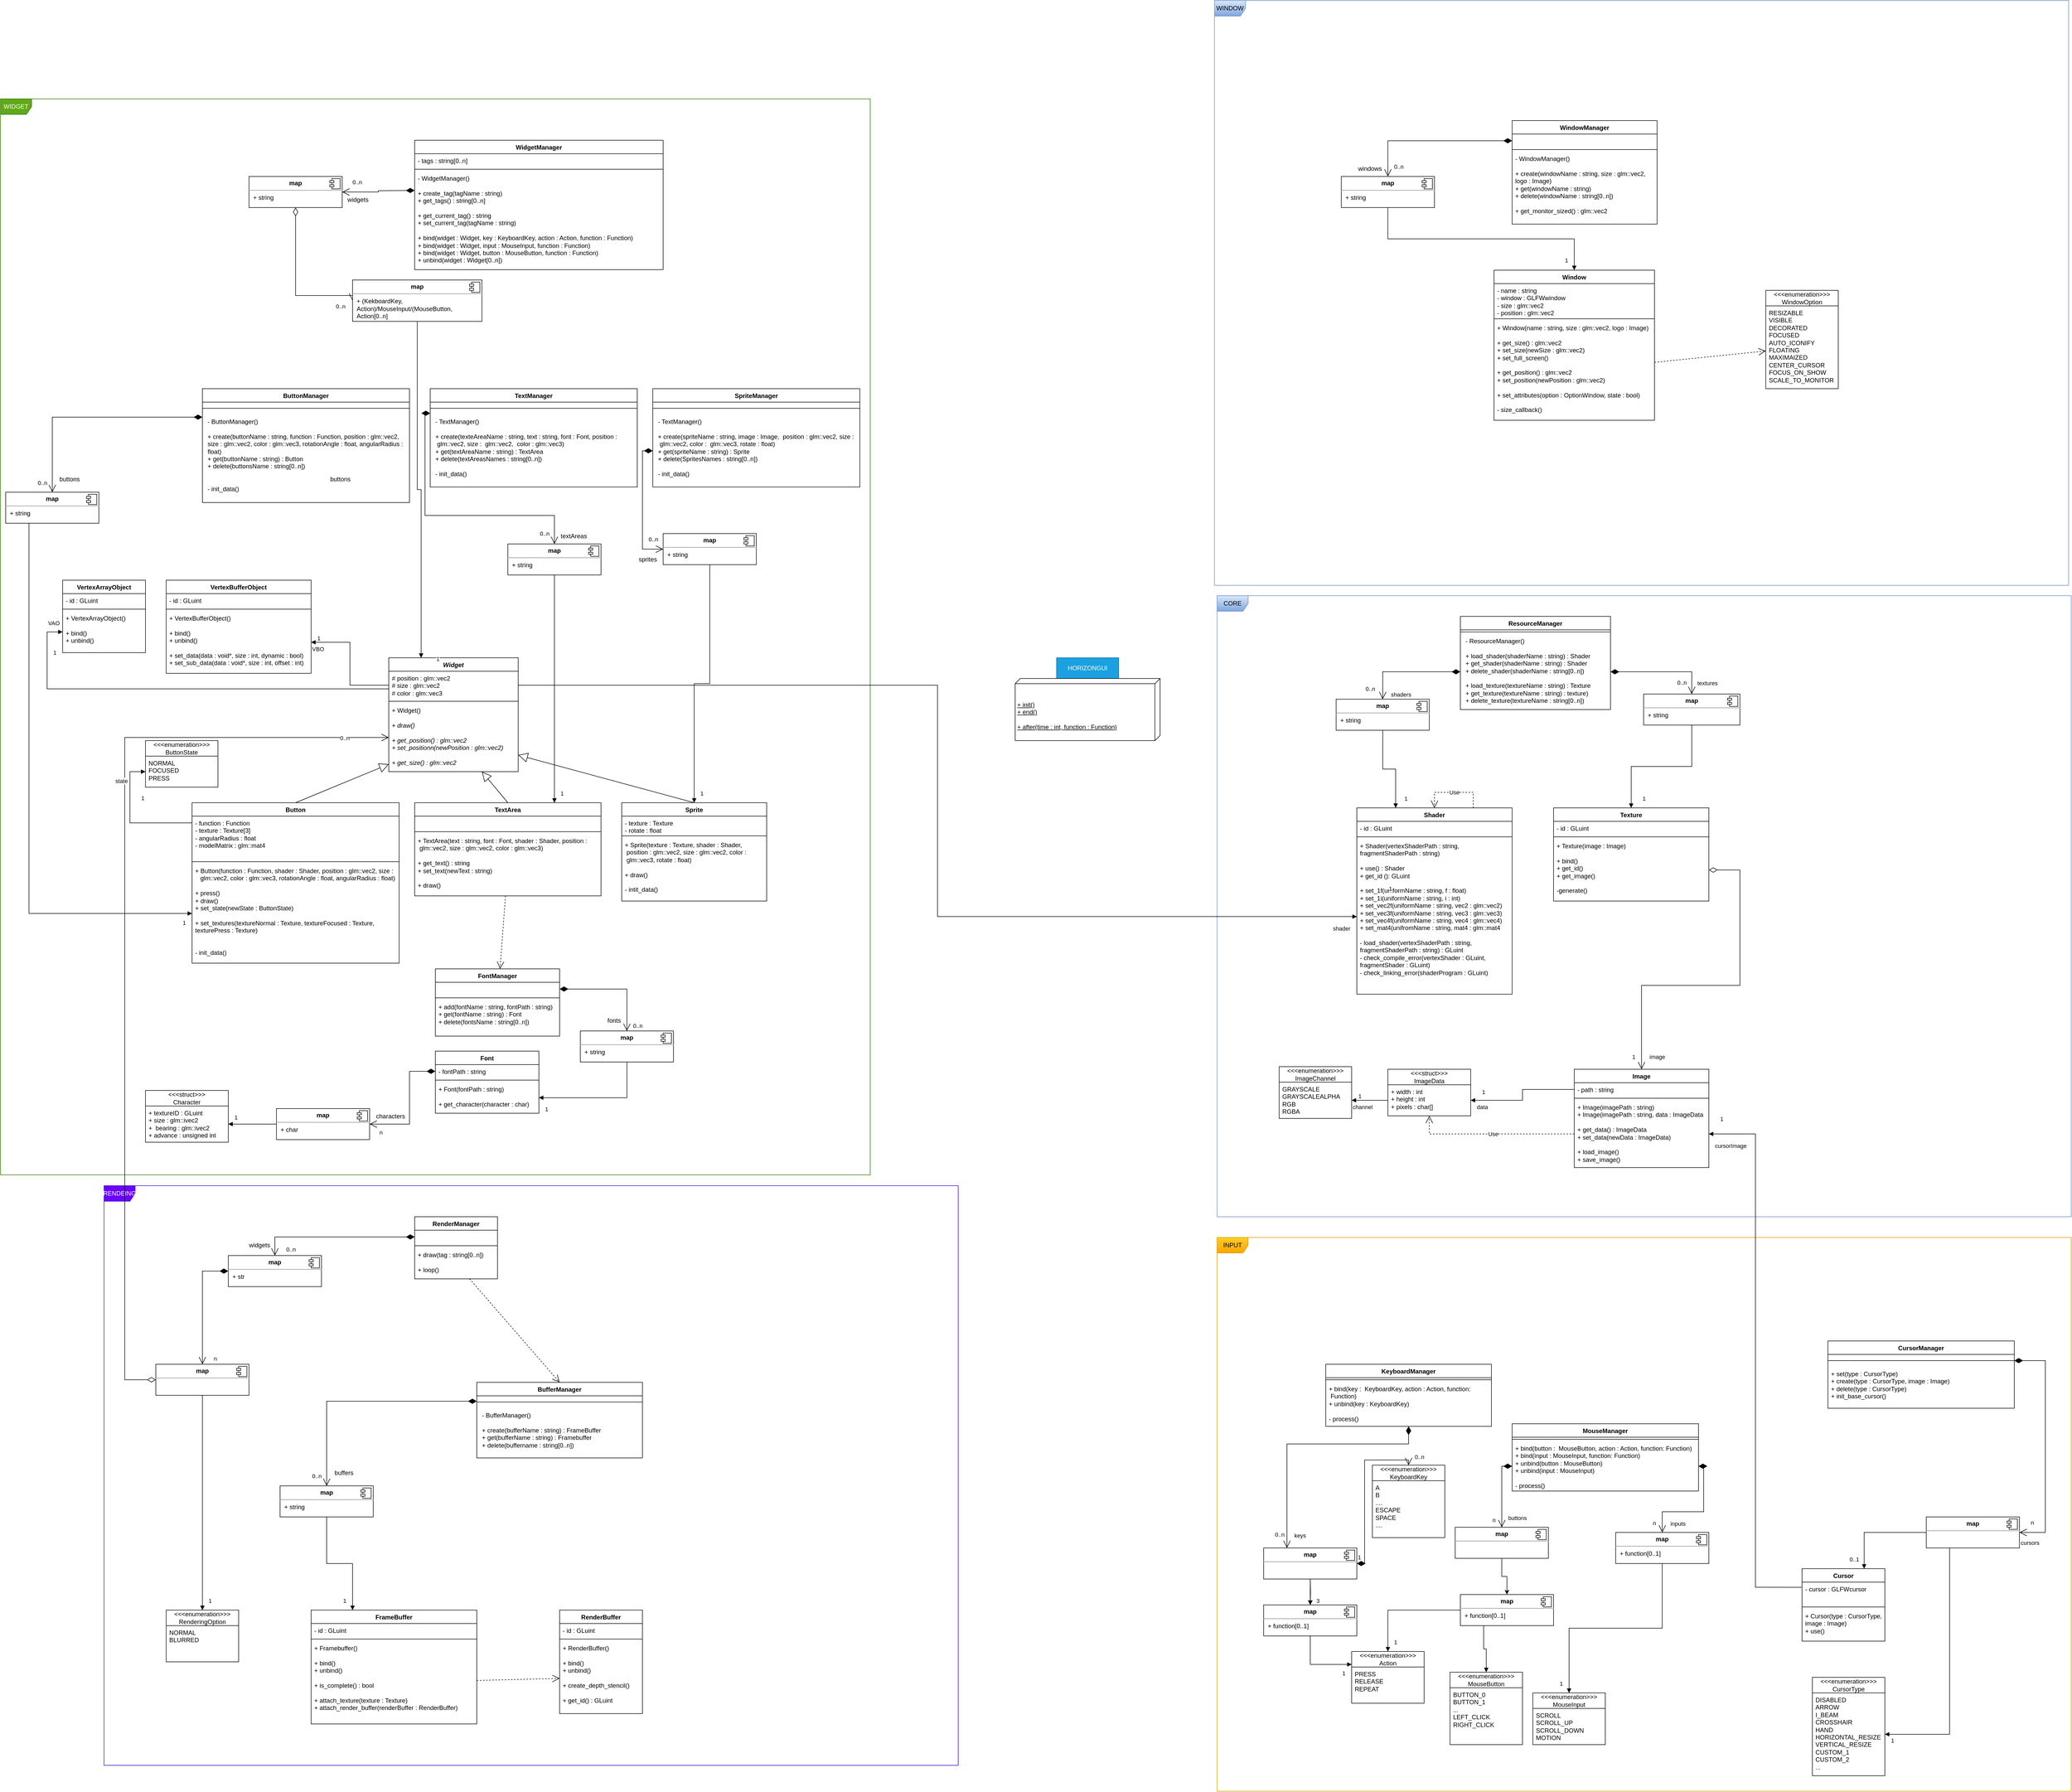 <mxfile version="21.2.7" type="device">
  <diagram name="Page-1" id="CVOMrLDaDge12nbX84c4">
    <mxGraphModel dx="6699" dy="4114" grid="1" gridSize="10" guides="1" tooltips="1" connect="1" arrows="1" fold="1" page="1" pageScale="1" pageWidth="827" pageHeight="1169" math="0" shadow="0">
      <root>
        <mxCell id="0" />
        <mxCell id="1" parent="0" />
        <mxCell id="JY-SjFJ4gWz8gs3kID2c-1" value="HORIZONGUI" style="rounded=0;whiteSpace=wrap;html=1;fillColor=#1ba1e2;fontColor=#ffffff;strokeColor=#006EAF;" parent="1" vertex="1">
          <mxGeometry x="520" y="120" width="120" height="40" as="geometry" />
        </mxCell>
        <mxCell id="JY-SjFJ4gWz8gs3kID2c-14" value="Shader" style="swimlane;fontStyle=1;align=center;verticalAlign=top;childLayout=stackLayout;horizontal=1;startSize=26;horizontalStack=0;resizeParent=1;resizeParentMax=0;resizeLast=0;collapsible=1;marginBottom=0;whiteSpace=wrap;html=1;" parent="1" vertex="1">
          <mxGeometry x="1100" y="410" width="300" height="360" as="geometry">
            <mxRectangle x="950" y="420" width="80" height="30" as="alternateBounds" />
          </mxGeometry>
        </mxCell>
        <mxCell id="JY-SjFJ4gWz8gs3kID2c-15" value="- id : GLuint" style="text;strokeColor=none;fillColor=none;align=left;verticalAlign=top;spacingLeft=4;spacingRight=4;overflow=hidden;rotatable=0;points=[[0,0.5],[1,0.5]];portConstraint=eastwest;whiteSpace=wrap;html=1;" parent="JY-SjFJ4gWz8gs3kID2c-14" vertex="1">
          <mxGeometry y="26" width="300" height="26" as="geometry" />
        </mxCell>
        <mxCell id="JY-SjFJ4gWz8gs3kID2c-16" value="" style="line;strokeWidth=1;fillColor=none;align=left;verticalAlign=middle;spacingTop=-1;spacingLeft=3;spacingRight=3;rotatable=0;labelPosition=right;points=[];portConstraint=eastwest;strokeColor=inherit;" parent="JY-SjFJ4gWz8gs3kID2c-14" vertex="1">
          <mxGeometry y="52" width="300" height="8" as="geometry" />
        </mxCell>
        <mxCell id="JY-SjFJ4gWz8gs3kID2c-17" value="+ Shader(vertexShaderPath : string, fragmentShaderPath : string)&lt;br&gt;&lt;br&gt;+ use() : Shader&lt;br&gt;+ get_id (): GLuint&lt;br&gt;&lt;br&gt;+ set_1f(uniformName : string, f : float)&lt;br&gt;+ set_1i(uniformName : string, i : int)&lt;br&gt;+ set_vec2f(uniformName : string, vec2 : glm::vec2)&lt;br&gt;+ set_vec3f(uniformName : string, vec3 : glm::vec3)&lt;br&gt;+ set_vec4f(uniformName : string, vec4 : glm::vec4)&lt;br&gt;+ set_mat4(unifromName : string, mat4 : glm::mat4&lt;br&gt;&lt;br&gt;- load_shader(vertexShaderPath : string, fragmentShaderPath : string) : GLuint&lt;br&gt;- check_compile_error(vertexShader : GLuint, fragmentShader : GLuint)&lt;br&gt;- check_linking_error(shaderProgram : GLuint)" style="text;strokeColor=none;fillColor=none;align=left;verticalAlign=top;spacingLeft=4;spacingRight=4;overflow=hidden;rotatable=0;points=[[0,0.5],[1,0.5]];portConstraint=eastwest;whiteSpace=wrap;html=1;" parent="JY-SjFJ4gWz8gs3kID2c-14" vertex="1">
          <mxGeometry y="60" width="300" height="300" as="geometry" />
        </mxCell>
        <mxCell id="JY-SjFJ4gWz8gs3kID2c-19" value="Use" style="endArrow=open;endSize=12;dashed=1;html=1;rounded=0;exitX=0.75;exitY=0;exitDx=0;exitDy=0;entryX=0.5;entryY=0;entryDx=0;entryDy=0;anchorPointDirection=1;editable=1;movable=1;resizable=1;rotatable=1;deletable=1;locked=0;connectable=1;startFill=1;" parent="1" source="JY-SjFJ4gWz8gs3kID2c-14" target="JY-SjFJ4gWz8gs3kID2c-14" edge="1">
          <mxGeometry width="160" relative="1" as="geometry">
            <mxPoint x="1330" y="670" as="sourcePoint" />
            <mxPoint x="1480" y="670" as="targetPoint" />
            <Array as="points">
              <mxPoint x="1325" y="380" />
              <mxPoint x="1250" y="380" />
            </Array>
          </mxGeometry>
        </mxCell>
        <mxCell id="JY-SjFJ4gWz8gs3kID2c-21" value="Texture" style="swimlane;fontStyle=1;align=center;verticalAlign=top;childLayout=stackLayout;horizontal=1;startSize=26;horizontalStack=0;resizeParent=1;resizeParentMax=0;resizeLast=0;collapsible=1;marginBottom=0;whiteSpace=wrap;html=1;" parent="1" vertex="1">
          <mxGeometry x="1480" y="410" width="300" height="180" as="geometry" />
        </mxCell>
        <mxCell id="JY-SjFJ4gWz8gs3kID2c-22" value="- id : GLuint" style="text;strokeColor=none;fillColor=none;align=left;verticalAlign=top;spacingLeft=4;spacingRight=4;overflow=hidden;rotatable=0;points=[[0,0.5],[1,0.5]];portConstraint=eastwest;whiteSpace=wrap;html=1;" parent="JY-SjFJ4gWz8gs3kID2c-21" vertex="1">
          <mxGeometry y="26" width="300" height="26" as="geometry" />
        </mxCell>
        <mxCell id="JY-SjFJ4gWz8gs3kID2c-23" value="" style="line;strokeWidth=1;fillColor=none;align=left;verticalAlign=middle;spacingTop=-1;spacingLeft=3;spacingRight=3;rotatable=0;labelPosition=right;points=[];portConstraint=eastwest;strokeColor=inherit;" parent="JY-SjFJ4gWz8gs3kID2c-21" vertex="1">
          <mxGeometry y="52" width="300" height="8" as="geometry" />
        </mxCell>
        <mxCell id="JY-SjFJ4gWz8gs3kID2c-24" value="+ Texture(image : Image)&lt;br&gt;&lt;br&gt;+ bind()&lt;br&gt;+ get_id()&lt;br&gt;+ get_image()&lt;br&gt;&lt;br&gt;-generate()" style="text;strokeColor=none;fillColor=none;align=left;verticalAlign=top;spacingLeft=4;spacingRight=4;overflow=hidden;rotatable=0;points=[[0,0.5],[1,0.5]];portConstraint=eastwest;whiteSpace=wrap;html=1;" parent="JY-SjFJ4gWz8gs3kID2c-21" vertex="1">
          <mxGeometry y="60" width="300" height="120" as="geometry" />
        </mxCell>
        <mxCell id="JY-SjFJ4gWz8gs3kID2c-33" value="&amp;lt;&amp;lt;&amp;lt;enumeration&amp;gt;&amp;gt;&amp;gt;&lt;br&gt;ImageChannel" style="swimlane;fontStyle=0;childLayout=stackLayout;horizontal=1;startSize=30;fillColor=none;horizontalStack=0;resizeParent=1;resizeParentMax=0;resizeLast=0;collapsible=1;marginBottom=0;whiteSpace=wrap;html=1;" parent="1" vertex="1">
          <mxGeometry x="950" y="910" width="140" height="100" as="geometry" />
        </mxCell>
        <mxCell id="JY-SjFJ4gWz8gs3kID2c-34" value="GRAYSCALE&lt;br&gt;GRAYSCALEALPHA&amp;nbsp;&lt;br&gt;RGB&lt;br&gt;RGBA" style="text;strokeColor=none;fillColor=none;align=left;verticalAlign=top;spacingLeft=4;spacingRight=4;overflow=hidden;rotatable=0;points=[[0,0.5],[1,0.5]];portConstraint=eastwest;whiteSpace=wrap;html=1;" parent="JY-SjFJ4gWz8gs3kID2c-33" vertex="1">
          <mxGeometry y="30" width="140" height="70" as="geometry" />
        </mxCell>
        <mxCell id="JY-SjFJ4gWz8gs3kID2c-37" value="&amp;lt;&amp;lt;&amp;lt;struct&amp;gt;&amp;gt;&amp;gt;&lt;br&gt;ImageData" style="swimlane;fontStyle=0;childLayout=stackLayout;horizontal=1;startSize=30;fillColor=none;horizontalStack=0;resizeParent=1;resizeParentMax=0;resizeLast=0;collapsible=1;marginBottom=0;whiteSpace=wrap;html=1;" parent="1" vertex="1">
          <mxGeometry x="1160" y="915" width="160" height="90" as="geometry" />
        </mxCell>
        <mxCell id="JY-SjFJ4gWz8gs3kID2c-38" value="+ width : int&lt;br&gt;+ height : int&lt;br&gt;+ pixels : char[]&amp;nbsp;" style="text;strokeColor=none;fillColor=none;align=left;verticalAlign=top;spacingLeft=4;spacingRight=4;overflow=hidden;rotatable=0;points=[[0,0.5],[1,0.5]];portConstraint=eastwest;whiteSpace=wrap;html=1;" parent="JY-SjFJ4gWz8gs3kID2c-37" vertex="1">
          <mxGeometry y="30" width="160" height="60" as="geometry" />
        </mxCell>
        <mxCell id="JY-SjFJ4gWz8gs3kID2c-43" value="channel" style="endArrow=block;endFill=1;html=1;edgeStyle=orthogonalEdgeStyle;align=left;verticalAlign=top;rounded=0;" parent="1" source="JY-SjFJ4gWz8gs3kID2c-38" target="JY-SjFJ4gWz8gs3kID2c-34" edge="1">
          <mxGeometry x="1" relative="1" as="geometry">
            <mxPoint x="1020" y="1045" as="sourcePoint" />
            <mxPoint x="1180" y="1045" as="targetPoint" />
            <mxPoint as="offset" />
          </mxGeometry>
        </mxCell>
        <mxCell id="JY-SjFJ4gWz8gs3kID2c-44" value="1" style="edgeLabel;resizable=0;html=1;align=left;verticalAlign=bottom;" parent="JY-SjFJ4gWz8gs3kID2c-43" connectable="0" vertex="1">
          <mxGeometry x="-1" relative="1" as="geometry">
            <mxPoint x="-59" as="offset" />
          </mxGeometry>
        </mxCell>
        <mxCell id="JY-SjFJ4gWz8gs3kID2c-45" value="Image" style="swimlane;fontStyle=1;align=center;verticalAlign=top;childLayout=stackLayout;horizontal=1;startSize=26;horizontalStack=0;resizeParent=1;resizeParentMax=0;resizeLast=0;collapsible=1;marginBottom=0;whiteSpace=wrap;html=1;" parent="1" vertex="1">
          <mxGeometry x="1520" y="915" width="260" height="190" as="geometry" />
        </mxCell>
        <mxCell id="JY-SjFJ4gWz8gs3kID2c-46" value="- path : string" style="text;strokeColor=none;fillColor=none;align=left;verticalAlign=top;spacingLeft=4;spacingRight=4;overflow=hidden;rotatable=0;points=[[0,0.5],[1,0.5]];portConstraint=eastwest;whiteSpace=wrap;html=1;" parent="JY-SjFJ4gWz8gs3kID2c-45" vertex="1">
          <mxGeometry y="26" width="260" height="26" as="geometry" />
        </mxCell>
        <mxCell id="JY-SjFJ4gWz8gs3kID2c-47" value="" style="line;strokeWidth=1;fillColor=none;align=left;verticalAlign=middle;spacingTop=-1;spacingLeft=3;spacingRight=3;rotatable=0;labelPosition=right;points=[];portConstraint=eastwest;strokeColor=inherit;" parent="JY-SjFJ4gWz8gs3kID2c-45" vertex="1">
          <mxGeometry y="52" width="260" height="8" as="geometry" />
        </mxCell>
        <mxCell id="JY-SjFJ4gWz8gs3kID2c-48" value="+ Image(imagePath : string)&lt;br&gt;+ Image(imagePath : string, data : ImageData&lt;br&gt;&lt;br&gt;+ get_data() : ImageData&lt;br&gt;+ set_data(newData : ImageData)&lt;br&gt;&lt;br&gt;+ load_image()&lt;br&gt;+ save_image()" style="text;strokeColor=none;fillColor=none;align=left;verticalAlign=top;spacingLeft=4;spacingRight=4;overflow=hidden;rotatable=0;points=[[0,0.5],[1,0.5]];portConstraint=eastwest;whiteSpace=wrap;html=1;" parent="JY-SjFJ4gWz8gs3kID2c-45" vertex="1">
          <mxGeometry y="60" width="260" height="130" as="geometry" />
        </mxCell>
        <mxCell id="JY-SjFJ4gWz8gs3kID2c-49" value="data" style="endArrow=block;endFill=1;html=1;edgeStyle=orthogonalEdgeStyle;align=left;verticalAlign=top;rounded=0;" parent="1" source="JY-SjFJ4gWz8gs3kID2c-46" target="JY-SjFJ4gWz8gs3kID2c-38" edge="1">
          <mxGeometry x="0.909" relative="1" as="geometry">
            <mxPoint x="1620" y="1175" as="sourcePoint" />
            <mxPoint x="1780" y="1175" as="targetPoint" />
            <mxPoint as="offset" />
          </mxGeometry>
        </mxCell>
        <mxCell id="JY-SjFJ4gWz8gs3kID2c-50" value="1" style="edgeLabel;resizable=0;html=1;align=left;verticalAlign=bottom;" parent="JY-SjFJ4gWz8gs3kID2c-49" connectable="0" vertex="1">
          <mxGeometry x="-1" relative="1" as="geometry">
            <mxPoint x="-180" y="13" as="offset" />
          </mxGeometry>
        </mxCell>
        <mxCell id="JY-SjFJ4gWz8gs3kID2c-52" value="Use" style="endArrow=open;endSize=12;dashed=1;html=1;rounded=0;" parent="1" source="JY-SjFJ4gWz8gs3kID2c-48" target="JY-SjFJ4gWz8gs3kID2c-38" edge="1">
          <mxGeometry width="160" relative="1" as="geometry">
            <mxPoint x="1360" y="995" as="sourcePoint" />
            <mxPoint x="1520" y="995" as="targetPoint" />
            <Array as="points">
              <mxPoint x="1240" y="1040" />
            </Array>
          </mxGeometry>
        </mxCell>
        <mxCell id="JY-SjFJ4gWz8gs3kID2c-57" value="1" style="endArrow=open;html=1;endSize=12;startArrow=diamondThin;startSize=14;startFill=0;edgeStyle=orthogonalEdgeStyle;align=left;verticalAlign=bottom;rounded=0;" parent="1" source="JY-SjFJ4gWz8gs3kID2c-24" target="JY-SjFJ4gWz8gs3kID2c-45" edge="1">
          <mxGeometry x="0.953" y="-20" relative="1" as="geometry">
            <mxPoint x="1480" y="690" as="sourcePoint" />
            <mxPoint x="1640" y="690" as="targetPoint" />
            <Array as="points">
              <mxPoint x="1840" y="530" />
              <mxPoint x="1840" y="753" />
              <mxPoint x="1650" y="753" />
            </Array>
            <mxPoint as="offset" />
          </mxGeometry>
        </mxCell>
        <mxCell id="JY-SjFJ4gWz8gs3kID2c-58" value="image" style="edgeLabel;html=1;align=center;verticalAlign=middle;resizable=0;points=[];" parent="JY-SjFJ4gWz8gs3kID2c-57" vertex="1" connectable="0">
          <mxGeometry x="0.872" y="-3" relative="1" as="geometry">
            <mxPoint x="33" y="16" as="offset" />
          </mxGeometry>
        </mxCell>
        <mxCell id="JY-SjFJ4gWz8gs3kID2c-60" value="0..n" style="endArrow=open;html=1;endSize=12;startArrow=diamondThin;startSize=14;startFill=1;edgeStyle=orthogonalEdgeStyle;align=left;verticalAlign=bottom;rounded=0;entryX=0.5;entryY=0;entryDx=0;entryDy=0;" parent="1" source="JY-SjFJ4gWz8gs3kID2c-81" target="O2gDyJJrCr2cwPpWaObL-112" edge="1">
          <mxGeometry x="0.869" y="-30" relative="1" as="geometry">
            <mxPoint x="1560" y="175" as="sourcePoint" />
            <mxPoint x="1590" y="320" as="targetPoint" />
            <mxPoint as="offset" />
          </mxGeometry>
        </mxCell>
        <mxCell id="JY-SjFJ4gWz8gs3kID2c-62" value="textures" style="edgeLabel;html=1;align=center;verticalAlign=middle;resizable=0;points=[];" parent="JY-SjFJ4gWz8gs3kID2c-60" vertex="1" connectable="0">
          <mxGeometry x="0.836" y="-3" relative="1" as="geometry">
            <mxPoint x="33" y="-5" as="offset" />
          </mxGeometry>
        </mxCell>
        <mxCell id="JY-SjFJ4gWz8gs3kID2c-61" value="0..n" style="endArrow=open;html=1;endSize=12;startArrow=diamondThin;startSize=14;startFill=1;edgeStyle=orthogonalEdgeStyle;align=left;verticalAlign=bottom;rounded=0;entryX=0.5;entryY=0;entryDx=0;entryDy=0;" parent="1" source="JY-SjFJ4gWz8gs3kID2c-81" target="O2gDyJJrCr2cwPpWaObL-108" edge="1">
          <mxGeometry x="0.886" y="-35" relative="1" as="geometry">
            <mxPoint x="1290" y="175" as="sourcePoint" />
            <mxPoint x="1590" y="320" as="targetPoint" />
            <mxPoint as="offset" />
          </mxGeometry>
        </mxCell>
        <mxCell id="JY-SjFJ4gWz8gs3kID2c-63" value="shaders" style="edgeLabel;html=1;align=center;verticalAlign=middle;resizable=0;points=[];" parent="JY-SjFJ4gWz8gs3kID2c-61" vertex="1" connectable="0">
          <mxGeometry x="0.718" y="4" relative="1" as="geometry">
            <mxPoint x="31" y="19" as="offset" />
          </mxGeometry>
        </mxCell>
        <mxCell id="JY-SjFJ4gWz8gs3kID2c-64" value="CORE" style="shape=umlFrame;whiteSpace=wrap;html=1;pointerEvents=0;fillColor=#dae8fc;strokeColor=#6c8ebf;gradientColor=#7ea6e0;" parent="1" vertex="1">
          <mxGeometry x="830" width="1650" height="1200" as="geometry" />
        </mxCell>
        <mxCell id="JY-SjFJ4gWz8gs3kID2c-65" value="INPUT" style="shape=umlFrame;whiteSpace=wrap;html=1;pointerEvents=0;fillColor=#ffcd28;gradientColor=#ffa500;strokeColor=#d79b00;" parent="1" vertex="1">
          <mxGeometry x="830" y="1240" width="1650" height="1070" as="geometry" />
        </mxCell>
        <mxCell id="JY-SjFJ4gWz8gs3kID2c-66" value="&amp;lt;&amp;lt;&amp;lt;enumeration&amp;gt;&amp;gt;&amp;gt;&lt;br&gt;Action" style="swimlane;fontStyle=0;childLayout=stackLayout;horizontal=1;startSize=30;fillColor=none;horizontalStack=0;resizeParent=1;resizeParentMax=0;resizeLast=0;collapsible=1;marginBottom=0;whiteSpace=wrap;html=1;" parent="1" vertex="1">
          <mxGeometry x="1090" y="2040" width="140" height="100" as="geometry" />
        </mxCell>
        <mxCell id="JY-SjFJ4gWz8gs3kID2c-67" value="PRESS&lt;br&gt;RELEASE&lt;br&gt;REPEAT" style="text;strokeColor=none;fillColor=none;align=left;verticalAlign=top;spacingLeft=4;spacingRight=4;overflow=hidden;rotatable=0;points=[[0,0.5],[1,0.5]];portConstraint=eastwest;whiteSpace=wrap;html=1;" parent="JY-SjFJ4gWz8gs3kID2c-66" vertex="1">
          <mxGeometry y="30" width="140" height="70" as="geometry" />
        </mxCell>
        <mxCell id="JY-SjFJ4gWz8gs3kID2c-68" value="&amp;lt;&amp;lt;&amp;lt;enumeration&amp;gt;&amp;gt;&amp;gt;&lt;br&gt;KeyboardKey" style="swimlane;fontStyle=0;childLayout=stackLayout;horizontal=1;startSize=30;fillColor=none;horizontalStack=0;resizeParent=1;resizeParentMax=0;resizeLast=0;collapsible=1;marginBottom=0;whiteSpace=wrap;html=1;" parent="1" vertex="1">
          <mxGeometry x="1130" y="1680" width="140" height="140" as="geometry" />
        </mxCell>
        <mxCell id="JY-SjFJ4gWz8gs3kID2c-69" value="A&lt;br&gt;B&lt;br&gt;....&lt;br&gt;ESCAPE&lt;br&gt;SPACE&lt;br&gt;...." style="text;strokeColor=none;fillColor=none;align=left;verticalAlign=top;spacingLeft=4;spacingRight=4;overflow=hidden;rotatable=0;points=[[0,0.5],[1,0.5]];portConstraint=eastwest;whiteSpace=wrap;html=1;" parent="JY-SjFJ4gWz8gs3kID2c-68" vertex="1">
          <mxGeometry y="30" width="140" height="110" as="geometry" />
        </mxCell>
        <mxCell id="JY-SjFJ4gWz8gs3kID2c-70" value="&amp;lt;&amp;lt;&amp;lt;enumeration&amp;gt;&amp;gt;&amp;gt;&lt;br&gt;MouseButton" style="swimlane;fontStyle=0;childLayout=stackLayout;horizontal=1;startSize=30;fillColor=none;horizontalStack=0;resizeParent=1;resizeParentMax=0;resizeLast=0;collapsible=1;marginBottom=0;whiteSpace=wrap;html=1;" parent="1" vertex="1">
          <mxGeometry x="1280" y="2080" width="140" height="140" as="geometry" />
        </mxCell>
        <mxCell id="JY-SjFJ4gWz8gs3kID2c-71" value="BUTTON_0&lt;br&gt;BUTTON_1&lt;br&gt;...&lt;br&gt;LEFT_CLICK&lt;br&gt;RIGHT_CLICK" style="text;strokeColor=none;fillColor=none;align=left;verticalAlign=top;spacingLeft=4;spacingRight=4;overflow=hidden;rotatable=0;points=[[0,0.5],[1,0.5]];portConstraint=eastwest;whiteSpace=wrap;html=1;" parent="JY-SjFJ4gWz8gs3kID2c-70" vertex="1">
          <mxGeometry y="30" width="140" height="110" as="geometry" />
        </mxCell>
        <mxCell id="JY-SjFJ4gWz8gs3kID2c-72" value="&amp;lt;&amp;lt;&amp;lt;enumeration&amp;gt;&amp;gt;&amp;gt;&lt;br&gt;MouseInput" style="swimlane;fontStyle=0;childLayout=stackLayout;horizontal=1;startSize=30;fillColor=none;horizontalStack=0;resizeParent=1;resizeParentMax=0;resizeLast=0;collapsible=1;marginBottom=0;whiteSpace=wrap;html=1;" parent="1" vertex="1">
          <mxGeometry x="1440" y="2120" width="140" height="100" as="geometry" />
        </mxCell>
        <mxCell id="JY-SjFJ4gWz8gs3kID2c-73" value="SCROLL&lt;br&gt;SCROLL_UP&lt;br&gt;SCROLL_DOWN&lt;br&gt;MOTION&lt;br&gt;" style="text;strokeColor=none;fillColor=none;align=left;verticalAlign=top;spacingLeft=4;spacingRight=4;overflow=hidden;rotatable=0;points=[[0,0.5],[1,0.5]];portConstraint=eastwest;whiteSpace=wrap;html=1;" parent="JY-SjFJ4gWz8gs3kID2c-72" vertex="1">
          <mxGeometry y="30" width="140" height="70" as="geometry" />
        </mxCell>
        <mxCell id="JY-SjFJ4gWz8gs3kID2c-78" value="ResourceManager" style="swimlane;fontStyle=1;align=center;verticalAlign=top;childLayout=stackLayout;horizontal=1;startSize=26;horizontalStack=0;resizeParent=1;resizeParentMax=0;resizeLast=0;collapsible=1;marginBottom=0;whiteSpace=wrap;html=1;" parent="1" vertex="1">
          <mxGeometry x="1300" y="40" width="290" height="180" as="geometry" />
        </mxCell>
        <mxCell id="JY-SjFJ4gWz8gs3kID2c-80" value="" style="line;strokeWidth=1;fillColor=none;align=left;verticalAlign=middle;spacingTop=-1;spacingLeft=3;spacingRight=3;rotatable=0;labelPosition=right;points=[];portConstraint=eastwest;strokeColor=inherit;" parent="JY-SjFJ4gWz8gs3kID2c-78" vertex="1">
          <mxGeometry y="26" width="290" height="8" as="geometry" />
        </mxCell>
        <mxCell id="JY-SjFJ4gWz8gs3kID2c-81" value="&lt;p style=&quot;margin: 0px 0px 0px 4px;&quot;&gt;- ResourceManager()&lt;/p&gt;&lt;p style=&quot;margin: 0px 0px 0px 4px;&quot;&gt;&lt;br&gt;&lt;/p&gt;&lt;p style=&quot;margin: 0px 0px 0px 4px;&quot;&gt;+ load_shader(shaderName : string) : Shader&lt;/p&gt;&lt;p style=&quot;margin: 0px 0px 0px 4px;&quot;&gt;+ get_shader(shaderName : string) : Shader&lt;/p&gt;&lt;p style=&quot;margin: 0px 0px 0px 4px;&quot;&gt;+ delete_shader(shaderName : string[0..n])&lt;/p&gt;&lt;p style=&quot;margin: 0px 0px 0px 4px;&quot;&gt;&lt;br&gt;&lt;/p&gt;&lt;p style=&quot;margin: 0px 0px 0px 4px;&quot;&gt;+ load_texture(textureName : string) : Texture&lt;/p&gt;&lt;p style=&quot;margin: 0px 0px 0px 4px;&quot;&gt;+ get_texture(textureName : string) : texture)&lt;/p&gt;&lt;p style=&quot;margin: 0px 0px 0px 4px;&quot;&gt;+ delete_texture(textureName : string[0..n])&lt;/p&gt;" style="text;strokeColor=none;fillColor=none;align=left;verticalAlign=top;spacingLeft=4;spacingRight=4;overflow=hidden;rotatable=0;points=[[0,0.5],[1,0.5]];portConstraint=eastwest;whiteSpace=wrap;html=1;" parent="JY-SjFJ4gWz8gs3kID2c-78" vertex="1">
          <mxGeometry y="34" width="290" height="146" as="geometry" />
        </mxCell>
        <mxCell id="JY-SjFJ4gWz8gs3kID2c-82" value="KeyboardManager" style="swimlane;fontStyle=1;align=center;verticalAlign=top;childLayout=stackLayout;horizontal=1;startSize=26;horizontalStack=0;resizeParent=1;resizeParentMax=0;resizeLast=0;collapsible=1;marginBottom=0;whiteSpace=wrap;html=1;" parent="1" vertex="1">
          <mxGeometry x="1040" y="1485" width="320" height="120" as="geometry" />
        </mxCell>
        <mxCell id="JY-SjFJ4gWz8gs3kID2c-84" value="" style="line;strokeWidth=1;fillColor=none;align=left;verticalAlign=middle;spacingTop=-1;spacingLeft=3;spacingRight=3;rotatable=0;labelPosition=right;points=[];portConstraint=eastwest;strokeColor=inherit;" parent="JY-SjFJ4gWz8gs3kID2c-82" vertex="1">
          <mxGeometry y="26" width="320" height="8" as="geometry" />
        </mxCell>
        <mxCell id="JY-SjFJ4gWz8gs3kID2c-85" value="+ bind(key :&amp;nbsp; KeyboardKey, action : Action, function: &lt;span style=&quot;white-space: pre;&quot;&gt; &lt;/span&gt;Function)&lt;br&gt;+ unbind(key : KeyboardKey)&lt;br&gt;&lt;br&gt;- process()" style="text;strokeColor=none;fillColor=none;align=left;verticalAlign=top;spacingLeft=4;spacingRight=4;overflow=hidden;rotatable=0;points=[[0,0.5],[1,0.5]];portConstraint=eastwest;whiteSpace=wrap;html=1;" parent="JY-SjFJ4gWz8gs3kID2c-82" vertex="1">
          <mxGeometry y="34" width="320" height="86" as="geometry" />
        </mxCell>
        <mxCell id="JY-SjFJ4gWz8gs3kID2c-92" value="0..n" style="endArrow=open;html=1;endSize=12;startArrow=diamondThin;startSize=14;startFill=1;edgeStyle=orthogonalEdgeStyle;align=left;verticalAlign=bottom;rounded=0;" parent="1" source="JY-SjFJ4gWz8gs3kID2c-85" target="O2gDyJJrCr2cwPpWaObL-176" edge="1">
          <mxGeometry x="0.927" y="-25" relative="1" as="geometry">
            <mxPoint x="1040" y="1639" as="sourcePoint" />
            <mxPoint x="965" y="1840" as="targetPoint" />
            <Array as="points">
              <mxPoint x="965" y="1639" />
            </Array>
            <mxPoint as="offset" />
          </mxGeometry>
        </mxCell>
        <mxCell id="JY-SjFJ4gWz8gs3kID2c-93" value="keys" style="edgeLabel;html=1;align=center;verticalAlign=middle;resizable=0;points=[];" parent="JY-SjFJ4gWz8gs3kID2c-92" vertex="1" connectable="0">
          <mxGeometry x="0.451" relative="1" as="geometry">
            <mxPoint x="25" y="105" as="offset" />
          </mxGeometry>
        </mxCell>
        <mxCell id="JY-SjFJ4gWz8gs3kID2c-95" value="MouseManager" style="swimlane;fontStyle=1;align=center;verticalAlign=top;childLayout=stackLayout;horizontal=1;startSize=26;horizontalStack=0;resizeParent=1;resizeParentMax=0;resizeLast=0;collapsible=1;marginBottom=0;whiteSpace=wrap;html=1;" parent="1" vertex="1">
          <mxGeometry x="1400" y="1600" width="360" height="130" as="geometry" />
        </mxCell>
        <mxCell id="JY-SjFJ4gWz8gs3kID2c-96" value="" style="line;strokeWidth=1;fillColor=none;align=left;verticalAlign=middle;spacingTop=-1;spacingLeft=3;spacingRight=3;rotatable=0;labelPosition=right;points=[];portConstraint=eastwest;strokeColor=inherit;" parent="JY-SjFJ4gWz8gs3kID2c-95" vertex="1">
          <mxGeometry y="26" width="360" height="8" as="geometry" />
        </mxCell>
        <mxCell id="JY-SjFJ4gWz8gs3kID2c-97" value="+ bind(button :&amp;nbsp; MouseButton, action : Action, function: Function)&lt;br&gt;+ bind(input : MouseInput, function: Function)&lt;br&gt;+ unbind(button : MouseButton)&lt;br&gt;+ unbind(input : MouseInput)&lt;br&gt;&lt;br&gt;- process()" style="text;strokeColor=none;fillColor=none;align=left;verticalAlign=top;spacingLeft=4;spacingRight=4;overflow=hidden;rotatable=0;points=[[0,0.5],[1,0.5]];portConstraint=eastwest;whiteSpace=wrap;html=1;" parent="JY-SjFJ4gWz8gs3kID2c-95" vertex="1">
          <mxGeometry y="34" width="360" height="96" as="geometry" />
        </mxCell>
        <mxCell id="JY-SjFJ4gWz8gs3kID2c-98" value="&lt;p style=&quot;margin:0px;margin-top:6px;text-align:center;&quot;&gt;&lt;b&gt;map&lt;/b&gt;&lt;/p&gt;&lt;hr&gt;&lt;p style=&quot;margin:0px;margin-left:8px;&quot;&gt;+ function[0..1]&lt;/p&gt;" style="align=left;overflow=fill;html=1;dropTarget=0;whiteSpace=wrap;" parent="1" vertex="1">
          <mxGeometry x="1300" y="1930" width="180" height="60" as="geometry" />
        </mxCell>
        <mxCell id="JY-SjFJ4gWz8gs3kID2c-99" value="" style="shape=component;jettyWidth=8;jettyHeight=4;" parent="JY-SjFJ4gWz8gs3kID2c-98" vertex="1">
          <mxGeometry x="1" width="20" height="20" relative="1" as="geometry">
            <mxPoint x="-24" y="4" as="offset" />
          </mxGeometry>
        </mxCell>
        <mxCell id="JY-SjFJ4gWz8gs3kID2c-100" value="&lt;p style=&quot;margin:0px;margin-top:6px;text-align:center;&quot;&gt;&lt;b&gt;map&lt;/b&gt;&lt;/p&gt;&lt;hr&gt;&lt;p style=&quot;margin:0px;margin-left:8px;&quot;&gt;+ function[0..1]&lt;/p&gt;" style="align=left;overflow=fill;html=1;dropTarget=0;whiteSpace=wrap;" parent="1" vertex="1">
          <mxGeometry x="1600" y="1810" width="180" height="60" as="geometry" />
        </mxCell>
        <mxCell id="JY-SjFJ4gWz8gs3kID2c-101" value="" style="shape=component;jettyWidth=8;jettyHeight=4;" parent="JY-SjFJ4gWz8gs3kID2c-100" vertex="1">
          <mxGeometry x="1" width="20" height="20" relative="1" as="geometry">
            <mxPoint x="-24" y="4" as="offset" />
          </mxGeometry>
        </mxCell>
        <mxCell id="JY-SjFJ4gWz8gs3kID2c-102" value="n" style="endArrow=open;html=1;endSize=12;startArrow=diamondThin;startSize=14;startFill=1;edgeStyle=orthogonalEdgeStyle;align=left;verticalAlign=bottom;rounded=0;exitX=0;exitY=0.5;exitDx=0;exitDy=0;entryX=0.5;entryY=0;entryDx=0;entryDy=0;" parent="1" source="JY-SjFJ4gWz8gs3kID2c-97" target="O2gDyJJrCr2cwPpWaObL-179" edge="1">
          <mxGeometry x="0.924" y="-20" relative="1" as="geometry">
            <mxPoint x="1380" y="1810" as="sourcePoint" />
            <mxPoint x="1540" y="1810" as="targetPoint" />
            <mxPoint as="offset" />
          </mxGeometry>
        </mxCell>
        <mxCell id="JY-SjFJ4gWz8gs3kID2c-105" value="buttons" style="edgeLabel;html=1;align=center;verticalAlign=middle;resizable=0;points=[];" parent="JY-SjFJ4gWz8gs3kID2c-102" vertex="1" connectable="0">
          <mxGeometry x="0.637" y="1" relative="1" as="geometry">
            <mxPoint x="29" y="7" as="offset" />
          </mxGeometry>
        </mxCell>
        <mxCell id="JY-SjFJ4gWz8gs3kID2c-103" value="n" style="endArrow=open;html=1;endSize=12;startArrow=diamondThin;startSize=14;startFill=1;edgeStyle=orthogonalEdgeStyle;align=left;verticalAlign=bottom;rounded=0;exitX=1;exitY=0.5;exitDx=0;exitDy=0;entryX=0.5;entryY=0;entryDx=0;entryDy=0;" parent="1" source="JY-SjFJ4gWz8gs3kID2c-97" target="JY-SjFJ4gWz8gs3kID2c-100" edge="1">
          <mxGeometry x="0.918" y="-20" relative="1" as="geometry">
            <mxPoint x="1380" y="1810" as="sourcePoint" />
            <mxPoint x="1540" y="1810" as="targetPoint" />
            <mxPoint as="offset" />
          </mxGeometry>
        </mxCell>
        <mxCell id="JY-SjFJ4gWz8gs3kID2c-104" value="inputs" style="edgeLabel;html=1;align=center;verticalAlign=middle;resizable=0;points=[];" parent="JY-SjFJ4gWz8gs3kID2c-103" vertex="1" connectable="0">
          <mxGeometry x="0.815" y="-1" relative="1" as="geometry">
            <mxPoint x="31" y="3" as="offset" />
          </mxGeometry>
        </mxCell>
        <mxCell id="JY-SjFJ4gWz8gs3kID2c-106" value="" style="endArrow=block;endFill=1;html=1;edgeStyle=orthogonalEdgeStyle;align=left;verticalAlign=top;rounded=0;exitX=0.25;exitY=1;exitDx=0;exitDy=0;entryX=0.5;entryY=0;entryDx=0;entryDy=0;" parent="1" source="JY-SjFJ4gWz8gs3kID2c-98" target="JY-SjFJ4gWz8gs3kID2c-70" edge="1">
          <mxGeometry x="-0.869" y="15" relative="1" as="geometry">
            <mxPoint x="1350" y="1950" as="sourcePoint" />
            <mxPoint x="1510" y="1950" as="targetPoint" />
            <mxPoint as="offset" />
          </mxGeometry>
        </mxCell>
        <mxCell id="JY-SjFJ4gWz8gs3kID2c-107" value="0..n" style="edgeLabel;resizable=0;html=1;align=left;verticalAlign=bottom;" parent="JY-SjFJ4gWz8gs3kID2c-106" connectable="0" vertex="1">
          <mxGeometry x="-1" relative="1" as="geometry">
            <mxPoint x="-135" y="-318" as="offset" />
          </mxGeometry>
        </mxCell>
        <mxCell id="JY-SjFJ4gWz8gs3kID2c-108" value="" style="endArrow=block;endFill=1;html=1;edgeStyle=orthogonalEdgeStyle;align=left;verticalAlign=top;rounded=0;exitX=0.5;exitY=1;exitDx=0;exitDy=0;entryX=0.5;entryY=0;entryDx=0;entryDy=0;" parent="1" source="JY-SjFJ4gWz8gs3kID2c-100" target="JY-SjFJ4gWz8gs3kID2c-72" edge="1">
          <mxGeometry x="-1" relative="1" as="geometry">
            <mxPoint x="1350" y="1950" as="sourcePoint" />
            <mxPoint x="1510" y="1950" as="targetPoint" />
          </mxGeometry>
        </mxCell>
        <mxCell id="JY-SjFJ4gWz8gs3kID2c-109" value="1" style="edgeLabel;resizable=0;html=1;align=left;verticalAlign=bottom;" parent="JY-SjFJ4gWz8gs3kID2c-108" connectable="0" vertex="1">
          <mxGeometry x="-1" relative="1" as="geometry">
            <mxPoint x="-200" y="240" as="offset" />
          </mxGeometry>
        </mxCell>
        <mxCell id="JY-SjFJ4gWz8gs3kID2c-110" value="Cursor" style="swimlane;fontStyle=1;align=center;verticalAlign=top;childLayout=stackLayout;horizontal=1;startSize=26;horizontalStack=0;resizeParent=1;resizeParentMax=0;resizeLast=0;collapsible=1;marginBottom=0;whiteSpace=wrap;html=1;" parent="1" vertex="1">
          <mxGeometry x="1960" y="1880" width="160" height="140" as="geometry" />
        </mxCell>
        <mxCell id="JY-SjFJ4gWz8gs3kID2c-111" value="- cursor : GLFWcursor" style="text;strokeColor=none;fillColor=none;align=left;verticalAlign=top;spacingLeft=4;spacingRight=4;overflow=hidden;rotatable=0;points=[[0,0.5],[1,0.5]];portConstraint=eastwest;whiteSpace=wrap;html=1;" parent="JY-SjFJ4gWz8gs3kID2c-110" vertex="1">
          <mxGeometry y="26" width="160" height="44" as="geometry" />
        </mxCell>
        <mxCell id="JY-SjFJ4gWz8gs3kID2c-112" value="" style="line;strokeWidth=1;fillColor=none;align=left;verticalAlign=middle;spacingTop=-1;spacingLeft=3;spacingRight=3;rotatable=0;labelPosition=right;points=[];portConstraint=eastwest;strokeColor=inherit;" parent="JY-SjFJ4gWz8gs3kID2c-110" vertex="1">
          <mxGeometry y="70" width="160" height="8" as="geometry" />
        </mxCell>
        <mxCell id="JY-SjFJ4gWz8gs3kID2c-113" value="+ Cursor(type : CursorType, image : Image)&lt;br&gt;+ use()" style="text;strokeColor=none;fillColor=none;align=left;verticalAlign=top;spacingLeft=4;spacingRight=4;overflow=hidden;rotatable=0;points=[[0,0.5],[1,0.5]];portConstraint=eastwest;whiteSpace=wrap;html=1;" parent="JY-SjFJ4gWz8gs3kID2c-110" vertex="1">
          <mxGeometry y="78" width="160" height="62" as="geometry" />
        </mxCell>
        <mxCell id="JY-SjFJ4gWz8gs3kID2c-114" value="&amp;lt;&amp;lt;&amp;lt;enumeration&amp;gt;&amp;gt;&amp;gt;&lt;br&gt;CursorType" style="swimlane;fontStyle=0;childLayout=stackLayout;horizontal=1;startSize=30;fillColor=none;horizontalStack=0;resizeParent=1;resizeParentMax=0;resizeLast=0;collapsible=1;marginBottom=0;whiteSpace=wrap;html=1;" parent="1" vertex="1">
          <mxGeometry x="1980" y="2090" width="140" height="190" as="geometry" />
        </mxCell>
        <mxCell id="JY-SjFJ4gWz8gs3kID2c-115" value="DISABLED&lt;br&gt;ARROW&lt;br&gt;I_BEAM&lt;br&gt;CROSSHAIR&lt;br&gt;HAND&lt;br&gt;HORIZONTAL_RESIZE&lt;br&gt;VERTICAL_RESIZE&lt;br&gt;CUSTOM_1&lt;br&gt;CUSTOM_2&lt;br&gt;..." style="text;strokeColor=none;fillColor=none;align=left;verticalAlign=top;spacingLeft=4;spacingRight=4;overflow=hidden;rotatable=0;points=[[0,0.5],[1,0.5]];portConstraint=eastwest;whiteSpace=wrap;html=1;" parent="JY-SjFJ4gWz8gs3kID2c-114" vertex="1">
          <mxGeometry y="30" width="140" height="160" as="geometry" />
        </mxCell>
        <mxCell id="JY-SjFJ4gWz8gs3kID2c-116" value="CursorManager" style="swimlane;fontStyle=1;align=center;verticalAlign=top;childLayout=stackLayout;horizontal=1;startSize=26;horizontalStack=0;resizeParent=1;resizeParentMax=0;resizeLast=0;collapsible=1;marginBottom=0;whiteSpace=wrap;html=1;" parent="1" vertex="1">
          <mxGeometry x="2010" y="1440" width="360" height="130" as="geometry" />
        </mxCell>
        <mxCell id="JY-SjFJ4gWz8gs3kID2c-117" value="" style="line;strokeWidth=1;fillColor=none;align=left;verticalAlign=middle;spacingTop=-1;spacingLeft=3;spacingRight=3;rotatable=0;labelPosition=right;points=[];portConstraint=eastwest;strokeColor=inherit;" parent="JY-SjFJ4gWz8gs3kID2c-116" vertex="1">
          <mxGeometry y="26" width="360" height="24" as="geometry" />
        </mxCell>
        <mxCell id="JY-SjFJ4gWz8gs3kID2c-118" value="+ set(type : CursorType)&lt;br&gt;+ create(type : CursorType, image : Image)&lt;br&gt;+ delete(type : CursorType)&lt;br&gt;+ init_base_cursor()" style="text;strokeColor=none;fillColor=none;align=left;verticalAlign=top;spacingLeft=4;spacingRight=4;overflow=hidden;rotatable=0;points=[[0,0.5],[1,0.5]];portConstraint=eastwest;whiteSpace=wrap;html=1;" parent="JY-SjFJ4gWz8gs3kID2c-116" vertex="1">
          <mxGeometry y="50" width="360" height="80" as="geometry" />
        </mxCell>
        <mxCell id="JY-SjFJ4gWz8gs3kID2c-121" value="cursorImage" style="endArrow=block;endFill=1;html=1;edgeStyle=orthogonalEdgeStyle;align=left;verticalAlign=top;rounded=0;exitX=-0.006;exitY=0.226;exitDx=0;exitDy=0;exitPerimeter=0;" parent="1" source="JY-SjFJ4gWz8gs3kID2c-111" target="JY-SjFJ4gWz8gs3kID2c-48" edge="1">
          <mxGeometry x="0.981" y="10" relative="1" as="geometry">
            <mxPoint x="1990" y="1420" as="sourcePoint" />
            <mxPoint x="2150" y="1420" as="targetPoint" />
            <mxPoint as="offset" />
          </mxGeometry>
        </mxCell>
        <mxCell id="JY-SjFJ4gWz8gs3kID2c-122" value="1" style="edgeLabel;resizable=0;html=1;align=left;verticalAlign=bottom;" parent="JY-SjFJ4gWz8gs3kID2c-121" connectable="0" vertex="1">
          <mxGeometry x="-1" relative="1" as="geometry">
            <mxPoint x="-159" y="-896" as="offset" />
          </mxGeometry>
        </mxCell>
        <mxCell id="JY-SjFJ4gWz8gs3kID2c-124" value="&lt;p style=&quot;margin:0px;margin-top:6px;text-align:center;&quot;&gt;&lt;b&gt;map&lt;/b&gt;&lt;/p&gt;&lt;hr&gt;&lt;p style=&quot;margin:0px;margin-left:8px;&quot;&gt;&lt;br&gt;&lt;/p&gt;&lt;p style=&quot;margin:0px;margin-left:8px;&quot;&gt;&lt;br&gt;&lt;/p&gt;" style="align=left;overflow=fill;html=1;dropTarget=0;whiteSpace=wrap;" parent="1" vertex="1">
          <mxGeometry x="2200" y="1780" width="180" height="60" as="geometry" />
        </mxCell>
        <mxCell id="JY-SjFJ4gWz8gs3kID2c-125" value="" style="shape=component;jettyWidth=8;jettyHeight=4;" parent="JY-SjFJ4gWz8gs3kID2c-124" vertex="1">
          <mxGeometry x="1" width="20" height="20" relative="1" as="geometry">
            <mxPoint x="-24" y="4" as="offset" />
          </mxGeometry>
        </mxCell>
        <mxCell id="JY-SjFJ4gWz8gs3kID2c-126" value="" style="endArrow=block;endFill=1;html=1;edgeStyle=orthogonalEdgeStyle;align=left;verticalAlign=top;rounded=0;exitX=0;exitY=0.5;exitDx=0;exitDy=0;entryX=0.75;entryY=0;entryDx=0;entryDy=0;" parent="1" source="JY-SjFJ4gWz8gs3kID2c-124" target="JY-SjFJ4gWz8gs3kID2c-110" edge="1">
          <mxGeometry x="0.895" y="20" relative="1" as="geometry">
            <mxPoint x="2280" y="1800" as="sourcePoint" />
            <mxPoint x="2440" y="1800" as="targetPoint" />
            <mxPoint as="offset" />
          </mxGeometry>
        </mxCell>
        <mxCell id="JY-SjFJ4gWz8gs3kID2c-127" value="0..1" style="edgeLabel;resizable=0;html=1;align=left;verticalAlign=bottom;" parent="JY-SjFJ4gWz8gs3kID2c-126" connectable="0" vertex="1">
          <mxGeometry x="-1" relative="1" as="geometry">
            <mxPoint x="-150" y="60" as="offset" />
          </mxGeometry>
        </mxCell>
        <mxCell id="JY-SjFJ4gWz8gs3kID2c-128" value="" style="endArrow=block;endFill=1;html=1;edgeStyle=orthogonalEdgeStyle;align=left;verticalAlign=top;rounded=0;exitX=0.25;exitY=1;exitDx=0;exitDy=0;entryX=1;entryY=0.5;entryDx=0;entryDy=0;" parent="1" source="JY-SjFJ4gWz8gs3kID2c-124" target="JY-SjFJ4gWz8gs3kID2c-115" edge="1">
          <mxGeometry x="-1" relative="1" as="geometry">
            <mxPoint x="2240" y="2040" as="sourcePoint" />
            <mxPoint x="2400" y="2040" as="targetPoint" />
          </mxGeometry>
        </mxCell>
        <mxCell id="JY-SjFJ4gWz8gs3kID2c-129" value="1" style="edgeLabel;resizable=0;html=1;align=left;verticalAlign=bottom;" parent="JY-SjFJ4gWz8gs3kID2c-128" connectable="0" vertex="1">
          <mxGeometry x="-1" relative="1" as="geometry">
            <mxPoint x="-115" y="380" as="offset" />
          </mxGeometry>
        </mxCell>
        <mxCell id="JY-SjFJ4gWz8gs3kID2c-132" value="n" style="endArrow=open;html=1;endSize=12;startArrow=diamondThin;startSize=14;startFill=1;edgeStyle=orthogonalEdgeStyle;align=left;verticalAlign=bottom;rounded=0;entryX=1;entryY=0.5;entryDx=0;entryDy=0;" parent="1" source="JY-SjFJ4gWz8gs3kID2c-117" target="JY-SjFJ4gWz8gs3kID2c-124" edge="1">
          <mxGeometry x="0.909" y="-10" relative="1" as="geometry">
            <mxPoint x="2410" y="1470" as="sourcePoint" />
            <mxPoint x="2570" y="1470" as="targetPoint" />
            <Array as="points">
              <mxPoint x="2430" y="1478" />
              <mxPoint x="2430" y="1810" />
            </Array>
            <mxPoint as="offset" />
          </mxGeometry>
        </mxCell>
        <mxCell id="JY-SjFJ4gWz8gs3kID2c-133" value="cursors" style="edgeLabel;html=1;align=center;verticalAlign=middle;resizable=0;points=[];" parent="JY-SjFJ4gWz8gs3kID2c-132" vertex="1" connectable="0">
          <mxGeometry x="0.751" y="-3" relative="1" as="geometry">
            <mxPoint x="-27" y="25" as="offset" />
          </mxGeometry>
        </mxCell>
        <mxCell id="O2gDyJJrCr2cwPpWaObL-1" value="WIDGET" style="shape=umlFrame;whiteSpace=wrap;html=1;pointerEvents=0;fillColor=#60a917;strokeColor=#2D7600;fontColor=#ffffff;" parent="1" vertex="1">
          <mxGeometry x="-1520" y="-960" width="1680" height="2079" as="geometry" />
        </mxCell>
        <mxCell id="O2gDyJJrCr2cwPpWaObL-2" value="RENDEING" style="shape=umlFrame;whiteSpace=wrap;html=1;pointerEvents=0;fillColor=#6a00ff;strokeColor=#3700CC;fontColor=#ffffff;" parent="1" vertex="1">
          <mxGeometry x="-1320" y="1140" width="1650" height="1120" as="geometry" />
        </mxCell>
        <mxCell id="O2gDyJJrCr2cwPpWaObL-3" value="FrameBuffer" style="swimlane;fontStyle=1;align=center;verticalAlign=top;childLayout=stackLayout;horizontal=1;startSize=26;horizontalStack=0;resizeParent=1;resizeParentMax=0;resizeLast=0;collapsible=1;marginBottom=0;whiteSpace=wrap;html=1;" parent="1" vertex="1">
          <mxGeometry x="-920" y="1960" width="320" height="220" as="geometry" />
        </mxCell>
        <mxCell id="O2gDyJJrCr2cwPpWaObL-4" value="- id : GLuint" style="text;strokeColor=none;fillColor=none;align=left;verticalAlign=top;spacingLeft=4;spacingRight=4;overflow=hidden;rotatable=0;points=[[0,0.5],[1,0.5]];portConstraint=eastwest;whiteSpace=wrap;html=1;" parent="O2gDyJJrCr2cwPpWaObL-3" vertex="1">
          <mxGeometry y="26" width="320" height="26" as="geometry" />
        </mxCell>
        <mxCell id="O2gDyJJrCr2cwPpWaObL-5" value="" style="line;strokeWidth=1;fillColor=none;align=left;verticalAlign=middle;spacingTop=-1;spacingLeft=3;spacingRight=3;rotatable=0;labelPosition=right;points=[];portConstraint=eastwest;strokeColor=inherit;" parent="O2gDyJJrCr2cwPpWaObL-3" vertex="1">
          <mxGeometry y="52" width="320" height="8" as="geometry" />
        </mxCell>
        <mxCell id="O2gDyJJrCr2cwPpWaObL-6" value="+ Framebuffer()&lt;br&gt;&lt;br&gt;+ bind()&lt;br&gt;+ unbind()&lt;br&gt;&lt;br&gt;+ is_complete() : bool&lt;br&gt;&lt;br&gt;+ attach_texture(texture : Texture)&lt;br&gt;+ attach_render_buffer(renderBuffer : RenderBuffer)" style="text;strokeColor=none;fillColor=none;align=left;verticalAlign=top;spacingLeft=4;spacingRight=4;overflow=hidden;rotatable=0;points=[[0,0.5],[1,0.5]];portConstraint=eastwest;whiteSpace=wrap;html=1;" parent="O2gDyJJrCr2cwPpWaObL-3" vertex="1">
          <mxGeometry y="60" width="320" height="160" as="geometry" />
        </mxCell>
        <mxCell id="O2gDyJJrCr2cwPpWaObL-7" value="RenderBuffer" style="swimlane;fontStyle=1;align=center;verticalAlign=top;childLayout=stackLayout;horizontal=1;startSize=26;horizontalStack=0;resizeParent=1;resizeParentMax=0;resizeLast=0;collapsible=1;marginBottom=0;whiteSpace=wrap;html=1;" parent="1" vertex="1">
          <mxGeometry x="-440" y="1960" width="160" height="200" as="geometry" />
        </mxCell>
        <mxCell id="O2gDyJJrCr2cwPpWaObL-8" value="- id : GLuint" style="text;strokeColor=none;fillColor=none;align=left;verticalAlign=top;spacingLeft=4;spacingRight=4;overflow=hidden;rotatable=0;points=[[0,0.5],[1,0.5]];portConstraint=eastwest;whiteSpace=wrap;html=1;" parent="O2gDyJJrCr2cwPpWaObL-7" vertex="1">
          <mxGeometry y="26" width="160" height="26" as="geometry" />
        </mxCell>
        <mxCell id="O2gDyJJrCr2cwPpWaObL-9" value="" style="line;strokeWidth=1;fillColor=none;align=left;verticalAlign=middle;spacingTop=-1;spacingLeft=3;spacingRight=3;rotatable=0;labelPosition=right;points=[];portConstraint=eastwest;strokeColor=inherit;" parent="O2gDyJJrCr2cwPpWaObL-7" vertex="1">
          <mxGeometry y="52" width="160" height="8" as="geometry" />
        </mxCell>
        <mxCell id="O2gDyJJrCr2cwPpWaObL-10" value="+ RenderBuffer()&lt;br&gt;&lt;br&gt;+ bind()&lt;br&gt;+ unbind()&lt;br&gt;&lt;br&gt;+ create_depth_stencil()&lt;br&gt;&lt;br&gt;+ get_id() : GLuint" style="text;strokeColor=none;fillColor=none;align=left;verticalAlign=top;spacingLeft=4;spacingRight=4;overflow=hidden;rotatable=0;points=[[0,0.5],[1,0.5]];portConstraint=eastwest;whiteSpace=wrap;html=1;" parent="O2gDyJJrCr2cwPpWaObL-7" vertex="1">
          <mxGeometry y="60" width="160" height="140" as="geometry" />
        </mxCell>
        <mxCell id="O2gDyJJrCr2cwPpWaObL-11" value="" style="endArrow=open;endSize=12;dashed=1;html=1;rounded=0;" parent="1" source="O2gDyJJrCr2cwPpWaObL-6" target="O2gDyJJrCr2cwPpWaObL-10" edge="1">
          <mxGeometry x="0.276" y="83" width="160" relative="1" as="geometry">
            <mxPoint x="-540" y="2050" as="sourcePoint" />
            <mxPoint x="-380" y="2050" as="targetPoint" />
            <mxPoint as="offset" />
          </mxGeometry>
        </mxCell>
        <mxCell id="O2gDyJJrCr2cwPpWaObL-14" value="&amp;lt;&amp;lt;&amp;lt;enumeration&amp;gt;&amp;gt;&amp;gt;&lt;br&gt;RenderingOption" style="swimlane;fontStyle=0;childLayout=stackLayout;horizontal=1;startSize=30;fillColor=none;horizontalStack=0;resizeParent=1;resizeParentMax=0;resizeLast=0;collapsible=1;marginBottom=0;whiteSpace=wrap;html=1;" parent="1" vertex="1">
          <mxGeometry x="-1200" y="1960" width="140" height="100" as="geometry" />
        </mxCell>
        <mxCell id="O2gDyJJrCr2cwPpWaObL-15" value="NORMAL&lt;br&gt;BLURRED" style="text;strokeColor=none;fillColor=none;align=left;verticalAlign=top;spacingLeft=4;spacingRight=4;overflow=hidden;rotatable=0;points=[[0,0.5],[1,0.5]];portConstraint=eastwest;whiteSpace=wrap;html=1;" parent="O2gDyJJrCr2cwPpWaObL-14" vertex="1">
          <mxGeometry y="30" width="140" height="70" as="geometry" />
        </mxCell>
        <mxCell id="O2gDyJJrCr2cwPpWaObL-20" value="&lt;p style=&quot;margin:0px;margin-top:6px;text-align:center;&quot;&gt;&lt;b&gt;map&lt;/b&gt;&lt;/p&gt;&lt;hr&gt;&lt;p style=&quot;margin:0px;margin-left:8px;&quot;&gt;&lt;br&gt;&lt;/p&gt;&lt;p style=&quot;margin:0px;margin-left:8px;&quot;&gt;&lt;br&gt;&lt;/p&gt;" style="align=left;overflow=fill;html=1;dropTarget=0;whiteSpace=wrap;" parent="1" vertex="1">
          <mxGeometry x="-1220" y="1485" width="180" height="60" as="geometry" />
        </mxCell>
        <mxCell id="O2gDyJJrCr2cwPpWaObL-21" value="" style="shape=component;jettyWidth=8;jettyHeight=4;" parent="O2gDyJJrCr2cwPpWaObL-20" vertex="1">
          <mxGeometry x="1" width="20" height="20" relative="1" as="geometry">
            <mxPoint x="-24" y="4" as="offset" />
          </mxGeometry>
        </mxCell>
        <mxCell id="O2gDyJJrCr2cwPpWaObL-22" value="" style="endArrow=block;endFill=1;html=1;edgeStyle=orthogonalEdgeStyle;align=left;verticalAlign=top;rounded=0;exitX=0.5;exitY=1;exitDx=0;exitDy=0;entryX=0.5;entryY=0;entryDx=0;entryDy=0;" parent="1" source="O2gDyJJrCr2cwPpWaObL-20" target="O2gDyJJrCr2cwPpWaObL-14" edge="1">
          <mxGeometry x="-1" relative="1" as="geometry">
            <mxPoint x="-980" y="1720" as="sourcePoint" />
            <mxPoint x="-820" y="1720" as="targetPoint" />
          </mxGeometry>
        </mxCell>
        <mxCell id="O2gDyJJrCr2cwPpWaObL-23" value="1" style="edgeLabel;resizable=0;html=1;align=left;verticalAlign=bottom;" parent="O2gDyJJrCr2cwPpWaObL-22" connectable="0" vertex="1">
          <mxGeometry x="-1" relative="1" as="geometry">
            <mxPoint x="10" y="405" as="offset" />
          </mxGeometry>
        </mxCell>
        <mxCell id="O2gDyJJrCr2cwPpWaObL-24" value="n" style="endArrow=open;html=1;endSize=12;startArrow=diamondThin;startSize=14;startFill=1;edgeStyle=orthogonalEdgeStyle;align=left;verticalAlign=bottom;rounded=0;exitX=0;exitY=0.5;exitDx=0;exitDy=0;" parent="1" source="O2gDyJJrCr2cwPpWaObL-48" target="O2gDyJJrCr2cwPpWaObL-20" edge="1">
          <mxGeometry x="0.981" y="20" relative="1" as="geometry">
            <mxPoint x="-1130" y="1280" as="sourcePoint" />
            <mxPoint x="-820" y="1740" as="targetPoint" />
            <mxPoint as="offset" />
          </mxGeometry>
        </mxCell>
        <mxCell id="O2gDyJJrCr2cwPpWaObL-26" value="0..n" style="endArrow=open;html=1;endSize=12;startArrow=diamondThin;startSize=14;startFill=0;edgeStyle=orthogonalEdgeStyle;align=left;verticalAlign=bottom;rounded=0;" parent="1" source="O2gDyJJrCr2cwPpWaObL-20" target="O2gDyJJrCr2cwPpWaObL-56" edge="1">
          <mxGeometry x="0.894" y="-10" relative="1" as="geometry">
            <mxPoint x="-1350" y="1370" as="sourcePoint" />
            <mxPoint x="-820" y="1620" as="targetPoint" />
            <Array as="points">
              <mxPoint x="-1280" y="1515" />
            </Array>
            <mxPoint as="offset" />
          </mxGeometry>
        </mxCell>
        <mxCell id="O2gDyJJrCr2cwPpWaObL-31" value="BufferManager" style="swimlane;fontStyle=1;align=center;verticalAlign=top;childLayout=stackLayout;horizontal=1;startSize=26;horizontalStack=0;resizeParent=1;resizeParentMax=0;resizeLast=0;collapsible=1;marginBottom=0;whiteSpace=wrap;html=1;" parent="1" vertex="1">
          <mxGeometry x="-600" y="1520" width="320" height="146" as="geometry" />
        </mxCell>
        <mxCell id="O2gDyJJrCr2cwPpWaObL-32" value="" style="line;strokeWidth=1;fillColor=none;align=left;verticalAlign=middle;spacingTop=-1;spacingLeft=3;spacingRight=3;rotatable=0;labelPosition=right;points=[];portConstraint=eastwest;strokeColor=inherit;" parent="O2gDyJJrCr2cwPpWaObL-31" vertex="1">
          <mxGeometry y="26" width="320" height="24" as="geometry" />
        </mxCell>
        <mxCell id="O2gDyJJrCr2cwPpWaObL-33" value="&lt;p style=&quot;margin: 0px 0px 0px 4px;&quot;&gt;- BufferManager()&lt;/p&gt;&lt;p style=&quot;margin: 0px 0px 0px 4px;&quot;&gt;&lt;span style=&quot;background-color: initial;&quot;&gt;&lt;br&gt;&lt;/span&gt;&lt;/p&gt;&lt;p style=&quot;margin: 0px 0px 0px 4px;&quot;&gt;&lt;span style=&quot;background-color: initial;&quot;&gt;+ create(bufferName : string) : FrameBuffer&lt;/span&gt;&lt;/p&gt;&lt;p style=&quot;margin: 0px 0px 0px 4px;&quot;&gt;+ get(bufferName : string) : Framebuffer&lt;/p&gt;&lt;p style=&quot;margin: 0px 0px 0px 4px;&quot;&gt;+ delete(buffername : string[0..n])&lt;/p&gt;&lt;p style=&quot;margin: 0px 0px 0px 4px;&quot;&gt;&lt;br&gt;&lt;/p&gt;" style="text;strokeColor=none;fillColor=none;align=left;verticalAlign=top;spacingLeft=4;spacingRight=4;overflow=hidden;rotatable=0;points=[[0,0.5],[1,0.5]];portConstraint=eastwest;whiteSpace=wrap;html=1;" parent="O2gDyJJrCr2cwPpWaObL-31" vertex="1">
          <mxGeometry y="50" width="320" height="96" as="geometry" />
        </mxCell>
        <mxCell id="O2gDyJJrCr2cwPpWaObL-38" value="&lt;p style=&quot;margin:0px;margin-top:6px;text-align:center;&quot;&gt;&lt;b&gt;map&lt;/b&gt;&lt;/p&gt;&lt;hr&gt;&lt;p style=&quot;margin:0px;margin-left:8px;&quot;&gt;+ string&lt;/p&gt;&lt;p style=&quot;margin:0px;margin-left:8px;&quot;&gt;&lt;br&gt;&lt;/p&gt;" style="align=left;overflow=fill;html=1;dropTarget=0;whiteSpace=wrap;" parent="1" vertex="1">
          <mxGeometry x="-980" y="1720" width="180" height="60" as="geometry" />
        </mxCell>
        <mxCell id="O2gDyJJrCr2cwPpWaObL-39" value="" style="shape=component;jettyWidth=8;jettyHeight=4;" parent="O2gDyJJrCr2cwPpWaObL-38" vertex="1">
          <mxGeometry x="1" width="20" height="20" relative="1" as="geometry">
            <mxPoint x="-24" y="4" as="offset" />
          </mxGeometry>
        </mxCell>
        <mxCell id="O2gDyJJrCr2cwPpWaObL-40" value="" style="endArrow=block;endFill=1;html=1;edgeStyle=orthogonalEdgeStyle;align=left;verticalAlign=top;rounded=0;exitX=0.5;exitY=1;exitDx=0;exitDy=0;entryX=0.25;entryY=0;entryDx=0;entryDy=0;" parent="1" source="O2gDyJJrCr2cwPpWaObL-38" target="O2gDyJJrCr2cwPpWaObL-3" edge="1">
          <mxGeometry x="-1" relative="1" as="geometry">
            <mxPoint x="-790" y="1900" as="sourcePoint" />
            <mxPoint x="-630" y="1900" as="targetPoint" />
          </mxGeometry>
        </mxCell>
        <mxCell id="O2gDyJJrCr2cwPpWaObL-41" value="1" style="edgeLabel;resizable=0;html=1;align=left;verticalAlign=bottom;" parent="O2gDyJJrCr2cwPpWaObL-40" connectable="0" vertex="1">
          <mxGeometry x="-1" relative="1" as="geometry">
            <mxPoint x="30" y="170" as="offset" />
          </mxGeometry>
        </mxCell>
        <mxCell id="O2gDyJJrCr2cwPpWaObL-42" value="0..n" style="endArrow=open;html=1;endSize=12;startArrow=diamondThin;startSize=14;startFill=1;edgeStyle=orthogonalEdgeStyle;align=left;verticalAlign=bottom;rounded=0;exitX=0;exitY=0.25;exitDx=0;exitDy=0;entryX=0.5;entryY=0;entryDx=0;entryDy=0;" parent="1" source="O2gDyJJrCr2cwPpWaObL-31" target="O2gDyJJrCr2cwPpWaObL-38" edge="1">
          <mxGeometry x="0.956" y="-30" relative="1" as="geometry">
            <mxPoint x="-590" y="1790" as="sourcePoint" />
            <mxPoint x="-430" y="1790" as="targetPoint" />
            <mxPoint as="offset" />
          </mxGeometry>
        </mxCell>
        <mxCell id="O2gDyJJrCr2cwPpWaObL-43" value="buffers" style="text;html=1;align=center;verticalAlign=middle;resizable=0;points=[];autosize=1;strokeColor=none;fillColor=none;" parent="1" vertex="1">
          <mxGeometry x="-887" y="1680" width="60" height="30" as="geometry" />
        </mxCell>
        <mxCell id="O2gDyJJrCr2cwPpWaObL-44" value="RenderManager" style="swimlane;fontStyle=1;align=center;verticalAlign=top;childLayout=stackLayout;horizontal=1;startSize=26;horizontalStack=0;resizeParent=1;resizeParentMax=0;resizeLast=0;collapsible=1;marginBottom=0;whiteSpace=wrap;html=1;" parent="1" vertex="1">
          <mxGeometry x="-720" y="1200" width="160" height="120" as="geometry" />
        </mxCell>
        <mxCell id="O2gDyJJrCr2cwPpWaObL-45" value="&lt;br&gt;" style="text;strokeColor=none;fillColor=none;align=left;verticalAlign=top;spacingLeft=4;spacingRight=4;overflow=hidden;rotatable=0;points=[[0,0.5],[1,0.5]];portConstraint=eastwest;whiteSpace=wrap;html=1;" parent="O2gDyJJrCr2cwPpWaObL-44" vertex="1">
          <mxGeometry y="26" width="160" height="26" as="geometry" />
        </mxCell>
        <mxCell id="O2gDyJJrCr2cwPpWaObL-46" value="" style="line;strokeWidth=1;fillColor=none;align=left;verticalAlign=middle;spacingTop=-1;spacingLeft=3;spacingRight=3;rotatable=0;labelPosition=right;points=[];portConstraint=eastwest;strokeColor=inherit;" parent="O2gDyJJrCr2cwPpWaObL-44" vertex="1">
          <mxGeometry y="52" width="160" height="8" as="geometry" />
        </mxCell>
        <mxCell id="O2gDyJJrCr2cwPpWaObL-47" value="+ draw(tag : string[0..n])&lt;br&gt;&lt;br&gt;+ loop()" style="text;strokeColor=none;fillColor=none;align=left;verticalAlign=top;spacingLeft=4;spacingRight=4;overflow=hidden;rotatable=0;points=[[0,0.5],[1,0.5]];portConstraint=eastwest;whiteSpace=wrap;html=1;" parent="O2gDyJJrCr2cwPpWaObL-44" vertex="1">
          <mxGeometry y="60" width="160" height="60" as="geometry" />
        </mxCell>
        <mxCell id="O2gDyJJrCr2cwPpWaObL-48" value="&lt;p style=&quot;margin:0px;margin-top:6px;text-align:center;&quot;&gt;&lt;b&gt;map&lt;/b&gt;&lt;/p&gt;&lt;hr&gt;&lt;p style=&quot;margin:0px;margin-left:8px;&quot;&gt;&lt;span style=&quot;background-color: initial;&quot;&gt;+ str&lt;/span&gt;&lt;br&gt;&lt;/p&gt;" style="align=left;overflow=fill;html=1;dropTarget=0;whiteSpace=wrap;" parent="1" vertex="1">
          <mxGeometry x="-1080" y="1275" width="180" height="60" as="geometry" />
        </mxCell>
        <mxCell id="O2gDyJJrCr2cwPpWaObL-49" value="" style="shape=component;jettyWidth=8;jettyHeight=4;" parent="O2gDyJJrCr2cwPpWaObL-48" vertex="1">
          <mxGeometry x="1" width="20" height="20" relative="1" as="geometry">
            <mxPoint x="-24" y="4" as="offset" />
          </mxGeometry>
        </mxCell>
        <mxCell id="O2gDyJJrCr2cwPpWaObL-50" value="0..n" style="endArrow=open;html=1;endSize=12;startArrow=diamondThin;startSize=14;startFill=1;edgeStyle=orthogonalEdgeStyle;align=left;verticalAlign=bottom;rounded=0;exitX=0;exitY=0.5;exitDx=0;exitDy=0;" parent="1" source="O2gDyJJrCr2cwPpWaObL-45" target="O2gDyJJrCr2cwPpWaObL-48" edge="1">
          <mxGeometry x="0.981" y="20" relative="1" as="geometry">
            <mxPoint x="-990" y="1070" as="sourcePoint" />
            <mxPoint x="-680" y="1530" as="targetPoint" />
            <mxPoint as="offset" />
          </mxGeometry>
        </mxCell>
        <mxCell id="O2gDyJJrCr2cwPpWaObL-51" value="widgets" style="text;html=1;align=center;verticalAlign=middle;resizable=0;points=[];autosize=1;strokeColor=none;fillColor=none;" parent="1" vertex="1">
          <mxGeometry x="-1050" y="1240" width="60" height="30" as="geometry" />
        </mxCell>
        <mxCell id="O2gDyJJrCr2cwPpWaObL-53" value="&lt;i&gt;Widget&lt;/i&gt;" style="swimlane;fontStyle=1;align=center;verticalAlign=top;childLayout=stackLayout;horizontal=1;startSize=26;horizontalStack=0;resizeParent=1;resizeParentMax=0;resizeLast=0;collapsible=1;marginBottom=0;whiteSpace=wrap;html=1;" parent="1" vertex="1">
          <mxGeometry x="-770" y="120" width="250" height="220" as="geometry" />
        </mxCell>
        <mxCell id="O2gDyJJrCr2cwPpWaObL-54" value="# position : glm::vec2&lt;br&gt;# size : glm::vec2&lt;br&gt;# color : glm::vec3" style="text;strokeColor=none;fillColor=none;align=left;verticalAlign=top;spacingLeft=4;spacingRight=4;overflow=hidden;rotatable=0;points=[[0,0.5],[1,0.5]];portConstraint=eastwest;whiteSpace=wrap;html=1;" parent="O2gDyJJrCr2cwPpWaObL-53" vertex="1">
          <mxGeometry y="26" width="250" height="54" as="geometry" />
        </mxCell>
        <mxCell id="O2gDyJJrCr2cwPpWaObL-55" value="" style="line;strokeWidth=1;fillColor=none;align=left;verticalAlign=middle;spacingTop=-1;spacingLeft=3;spacingRight=3;rotatable=0;labelPosition=right;points=[];portConstraint=eastwest;strokeColor=inherit;" parent="O2gDyJJrCr2cwPpWaObL-53" vertex="1">
          <mxGeometry y="80" width="250" height="8" as="geometry" />
        </mxCell>
        <mxCell id="O2gDyJJrCr2cwPpWaObL-56" value="+ Widget()&lt;br&gt;&lt;br&gt;+ &lt;i&gt;draw()&lt;br&gt;&lt;br&gt;+ get_position() : glm::vec2&lt;br&gt;+ set_positionn(newPosition : glm::vec2)&lt;br&gt;&lt;br&gt;+ get_size() : glm::vec2&lt;br&gt;&lt;/i&gt;" style="text;strokeColor=none;fillColor=none;align=left;verticalAlign=top;spacingLeft=4;spacingRight=4;overflow=hidden;rotatable=0;points=[[0,0.5],[1,0.5]];portConstraint=eastwest;whiteSpace=wrap;html=1;" parent="O2gDyJJrCr2cwPpWaObL-53" vertex="1">
          <mxGeometry y="88" width="250" height="132" as="geometry" />
        </mxCell>
        <mxCell id="O2gDyJJrCr2cwPpWaObL-57" value="VertexArrayObject" style="swimlane;fontStyle=1;align=center;verticalAlign=top;childLayout=stackLayout;horizontal=1;startSize=26;horizontalStack=0;resizeParent=1;resizeParentMax=0;resizeLast=0;collapsible=1;marginBottom=0;whiteSpace=wrap;html=1;" parent="1" vertex="1">
          <mxGeometry x="-1400" y="-30" width="160" height="140" as="geometry" />
        </mxCell>
        <mxCell id="O2gDyJJrCr2cwPpWaObL-58" value="- id : GLuint" style="text;strokeColor=none;fillColor=none;align=left;verticalAlign=top;spacingLeft=4;spacingRight=4;overflow=hidden;rotatable=0;points=[[0,0.5],[1,0.5]];portConstraint=eastwest;whiteSpace=wrap;html=1;" parent="O2gDyJJrCr2cwPpWaObL-57" vertex="1">
          <mxGeometry y="26" width="160" height="26" as="geometry" />
        </mxCell>
        <mxCell id="O2gDyJJrCr2cwPpWaObL-59" value="" style="line;strokeWidth=1;fillColor=none;align=left;verticalAlign=middle;spacingTop=-1;spacingLeft=3;spacingRight=3;rotatable=0;labelPosition=right;points=[];portConstraint=eastwest;strokeColor=inherit;" parent="O2gDyJJrCr2cwPpWaObL-57" vertex="1">
          <mxGeometry y="52" width="160" height="8" as="geometry" />
        </mxCell>
        <mxCell id="O2gDyJJrCr2cwPpWaObL-60" value="+ VertexArrayObject()&lt;br&gt;&lt;br&gt;+ bind()&lt;br&gt;+ unbind()" style="text;strokeColor=none;fillColor=none;align=left;verticalAlign=top;spacingLeft=4;spacingRight=4;overflow=hidden;rotatable=0;points=[[0,0.5],[1,0.5]];portConstraint=eastwest;whiteSpace=wrap;html=1;" parent="O2gDyJJrCr2cwPpWaObL-57" vertex="1">
          <mxGeometry y="60" width="160" height="80" as="geometry" />
        </mxCell>
        <mxCell id="O2gDyJJrCr2cwPpWaObL-61" value="VertexBufferObject" style="swimlane;fontStyle=1;align=center;verticalAlign=top;childLayout=stackLayout;horizontal=1;startSize=26;horizontalStack=0;resizeParent=1;resizeParentMax=0;resizeLast=0;collapsible=1;marginBottom=0;whiteSpace=wrap;html=1;" parent="1" vertex="1">
          <mxGeometry x="-1200" y="-30" width="280" height="180" as="geometry" />
        </mxCell>
        <mxCell id="O2gDyJJrCr2cwPpWaObL-62" value="- id : GLuint" style="text;strokeColor=none;fillColor=none;align=left;verticalAlign=top;spacingLeft=4;spacingRight=4;overflow=hidden;rotatable=0;points=[[0,0.5],[1,0.5]];portConstraint=eastwest;whiteSpace=wrap;html=1;" parent="O2gDyJJrCr2cwPpWaObL-61" vertex="1">
          <mxGeometry y="26" width="280" height="26" as="geometry" />
        </mxCell>
        <mxCell id="O2gDyJJrCr2cwPpWaObL-63" value="" style="line;strokeWidth=1;fillColor=none;align=left;verticalAlign=middle;spacingTop=-1;spacingLeft=3;spacingRight=3;rotatable=0;labelPosition=right;points=[];portConstraint=eastwest;strokeColor=inherit;" parent="O2gDyJJrCr2cwPpWaObL-61" vertex="1">
          <mxGeometry y="52" width="280" height="8" as="geometry" />
        </mxCell>
        <mxCell id="O2gDyJJrCr2cwPpWaObL-64" value="+ VertexBufferObject()&lt;br&gt;&lt;br&gt;+ bind()&lt;br&gt;+ unbind()&lt;br&gt;&lt;br&gt;+ set_data(data : void*, size : int, dynamic : bool)&lt;br&gt;+ set_sub_data(data : void*, size : int, offset : int)" style="text;strokeColor=none;fillColor=none;align=left;verticalAlign=top;spacingLeft=4;spacingRight=4;overflow=hidden;rotatable=0;points=[[0,0.5],[1,0.5]];portConstraint=eastwest;whiteSpace=wrap;html=1;" parent="O2gDyJJrCr2cwPpWaObL-61" vertex="1">
          <mxGeometry y="60" width="280" height="120" as="geometry" />
        </mxCell>
        <mxCell id="O2gDyJJrCr2cwPpWaObL-65" value="Button" style="swimlane;fontStyle=1;align=center;verticalAlign=top;childLayout=stackLayout;horizontal=1;startSize=26;horizontalStack=0;resizeParent=1;resizeParentMax=0;resizeLast=0;collapsible=1;marginBottom=0;whiteSpace=wrap;html=1;" parent="1" vertex="1">
          <mxGeometry x="-1150" y="400" width="400" height="310" as="geometry" />
        </mxCell>
        <mxCell id="O2gDyJJrCr2cwPpWaObL-66" value="- function : Function&lt;br&gt;- texture : Texture[3]&lt;br&gt;- angularRadius : float&lt;br&gt;- modelMatrix : glm::mat4" style="text;strokeColor=none;fillColor=none;align=left;verticalAlign=top;spacingLeft=4;spacingRight=4;overflow=hidden;rotatable=0;points=[[0,0.5],[1,0.5]];portConstraint=eastwest;whiteSpace=wrap;html=1;" parent="O2gDyJJrCr2cwPpWaObL-65" vertex="1">
          <mxGeometry y="26" width="400" height="84" as="geometry" />
        </mxCell>
        <mxCell id="O2gDyJJrCr2cwPpWaObL-67" value="" style="line;strokeWidth=1;fillColor=none;align=left;verticalAlign=middle;spacingTop=-1;spacingLeft=3;spacingRight=3;rotatable=0;labelPosition=right;points=[];portConstraint=eastwest;strokeColor=inherit;" parent="O2gDyJJrCr2cwPpWaObL-65" vertex="1">
          <mxGeometry y="110" width="400" height="8" as="geometry" />
        </mxCell>
        <mxCell id="O2gDyJJrCr2cwPpWaObL-68" value="+ Button(function : Function, shader : Shader, position : glm::vec2, size :&amp;nbsp; &amp;nbsp; &amp;nbsp;glm::vec2, color : glm::vec3, rotationAngle : float, angularRadius : float)&lt;br&gt;&lt;br&gt;+ press()&lt;br&gt;+ draw()&lt;br&gt;+ set_state(newState : ButtonState)&amp;nbsp;&lt;br&gt;&lt;br&gt;+ set_textures(textureNormal : Texture, textureFocused : Texture,&amp;nbsp; texturePress : Texture)&lt;br&gt;&lt;br&gt;&lt;br&gt;- init_data()" style="text;strokeColor=none;fillColor=none;align=left;verticalAlign=top;spacingLeft=4;spacingRight=4;overflow=hidden;rotatable=0;points=[[0,0.5],[1,0.5]];portConstraint=eastwest;whiteSpace=wrap;html=1;" parent="O2gDyJJrCr2cwPpWaObL-65" vertex="1">
          <mxGeometry y="118" width="400" height="192" as="geometry" />
        </mxCell>
        <mxCell id="O2gDyJJrCr2cwPpWaObL-69" value="shader" style="endArrow=block;endFill=1;html=1;edgeStyle=orthogonalEdgeStyle;align=left;verticalAlign=top;rounded=0;exitX=1;exitY=0.5;exitDx=0;exitDy=0;" parent="1" source="O2gDyJJrCr2cwPpWaObL-54" target="JY-SjFJ4gWz8gs3kID2c-17" edge="1">
          <mxGeometry x="0.953" y="-10" relative="1" as="geometry">
            <mxPoint x="-420" y="320" as="sourcePoint" />
            <mxPoint x="-260" y="320" as="targetPoint" />
            <mxPoint as="offset" />
          </mxGeometry>
        </mxCell>
        <mxCell id="O2gDyJJrCr2cwPpWaObL-70" value="1" style="edgeLabel;resizable=0;html=1;align=left;verticalAlign=bottom;" parent="O2gDyJJrCr2cwPpWaObL-69" connectable="0" vertex="1">
          <mxGeometry x="-1" relative="1" as="geometry">
            <mxPoint x="1680" y="401" as="offset" />
          </mxGeometry>
        </mxCell>
        <mxCell id="O2gDyJJrCr2cwPpWaObL-71" value="VBO" style="endArrow=block;endFill=1;html=1;edgeStyle=orthogonalEdgeStyle;align=left;verticalAlign=top;rounded=0;exitX=0;exitY=0.5;exitDx=0;exitDy=0;" parent="1" source="O2gDyJJrCr2cwPpWaObL-54" target="O2gDyJJrCr2cwPpWaObL-64" edge="1">
          <mxGeometry x="1" relative="1" as="geometry">
            <mxPoint x="-900" y="130" as="sourcePoint" />
            <mxPoint x="-740" y="130" as="targetPoint" />
            <mxPoint as="offset" />
          </mxGeometry>
        </mxCell>
        <mxCell id="O2gDyJJrCr2cwPpWaObL-72" value="1" style="edgeLabel;resizable=0;html=1;align=left;verticalAlign=bottom;" parent="O2gDyJJrCr2cwPpWaObL-71" connectable="0" vertex="1">
          <mxGeometry x="-1" relative="1" as="geometry">
            <mxPoint x="-140" y="-83" as="offset" />
          </mxGeometry>
        </mxCell>
        <mxCell id="O2gDyJJrCr2cwPpWaObL-73" value="VAO" style="endArrow=block;endFill=1;html=1;edgeStyle=orthogonalEdgeStyle;align=left;verticalAlign=top;rounded=0;entryX=0;entryY=0.5;entryDx=0;entryDy=0;exitX=0;exitY=1;exitDx=0;exitDy=0;exitPerimeter=0;" parent="1" source="O2gDyJJrCr2cwPpWaObL-55" target="O2gDyJJrCr2cwPpWaObL-60" edge="1">
          <mxGeometry x="0.927" y="30" relative="1" as="geometry">
            <mxPoint x="-1070" y="130" as="sourcePoint" />
            <mxPoint x="-910" y="130" as="targetPoint" />
            <Array as="points">
              <mxPoint x="-1430" y="180" />
              <mxPoint x="-1430" y="70" />
            </Array>
            <mxPoint as="offset" />
          </mxGeometry>
        </mxCell>
        <mxCell id="O2gDyJJrCr2cwPpWaObL-74" value="1" style="edgeLabel;resizable=0;html=1;align=left;verticalAlign=bottom;" parent="O2gDyJJrCr2cwPpWaObL-73" connectable="0" vertex="1">
          <mxGeometry x="-1" relative="1" as="geometry">
            <mxPoint x="-650" y="-90" as="offset" />
          </mxGeometry>
        </mxCell>
        <mxCell id="O2gDyJJrCr2cwPpWaObL-75" value="" style="endArrow=block;endSize=16;endFill=0;html=1;rounded=0;exitX=0.5;exitY=0;exitDx=0;exitDy=0;" parent="1" source="O2gDyJJrCr2cwPpWaObL-65" target="O2gDyJJrCr2cwPpWaObL-56" edge="1">
          <mxGeometry x="-0.375" y="-80" width="160" relative="1" as="geometry">
            <mxPoint x="-740" y="660" as="sourcePoint" />
            <mxPoint x="-580" y="660" as="targetPoint" />
            <mxPoint x="-1" as="offset" />
          </mxGeometry>
        </mxCell>
        <mxCell id="O2gDyJJrCr2cwPpWaObL-76" value="&amp;lt;&amp;lt;&amp;lt;enumeration&amp;gt;&amp;gt;&amp;gt;&lt;br&gt;ButtonState" style="swimlane;fontStyle=0;childLayout=stackLayout;horizontal=1;startSize=30;fillColor=none;horizontalStack=0;resizeParent=1;resizeParentMax=0;resizeLast=0;collapsible=1;marginBottom=0;whiteSpace=wrap;html=1;" parent="1" vertex="1">
          <mxGeometry x="-1240" y="280" width="140" height="90" as="geometry" />
        </mxCell>
        <mxCell id="O2gDyJJrCr2cwPpWaObL-77" value="NORMAL&lt;br&gt;FOCUSED&lt;br&gt;PRESS" style="text;strokeColor=none;fillColor=none;align=left;verticalAlign=top;spacingLeft=4;spacingRight=4;overflow=hidden;rotatable=0;points=[[0,0.5],[1,0.5]];portConstraint=eastwest;whiteSpace=wrap;html=1;" parent="O2gDyJJrCr2cwPpWaObL-76" vertex="1">
          <mxGeometry y="30" width="140" height="60" as="geometry" />
        </mxCell>
        <mxCell id="O2gDyJJrCr2cwPpWaObL-78" value="state" style="endArrow=block;endFill=1;html=1;edgeStyle=orthogonalEdgeStyle;align=left;verticalAlign=top;rounded=0;exitX=0;exitY=0.5;exitDx=0;exitDy=0;entryX=0;entryY=0.5;entryDx=0;entryDy=0;" parent="1" source="O2gDyJJrCr2cwPpWaObL-66" target="O2gDyJJrCr2cwPpWaObL-77" edge="1">
          <mxGeometry x="0.749" y="30" relative="1" as="geometry">
            <mxPoint x="-900" y="310" as="sourcePoint" />
            <mxPoint x="-740" y="310" as="targetPoint" />
            <Array as="points">
              <mxPoint x="-1270" y="439" />
              <mxPoint x="-1270" y="340" />
            </Array>
            <mxPoint as="offset" />
          </mxGeometry>
        </mxCell>
        <mxCell id="O2gDyJJrCr2cwPpWaObL-79" value="1" style="edgeLabel;resizable=0;html=1;align=left;verticalAlign=bottom;" parent="O2gDyJJrCr2cwPpWaObL-78" connectable="0" vertex="1">
          <mxGeometry x="-1" relative="1" as="geometry">
            <mxPoint x="-100" y="-69" as="offset" />
          </mxGeometry>
        </mxCell>
        <mxCell id="O2gDyJJrCr2cwPpWaObL-80" value="" style="endArrow=open;endSize=12;dashed=1;html=1;rounded=0;entryX=0.5;entryY=0;entryDx=0;entryDy=0;" parent="1" source="O2gDyJJrCr2cwPpWaObL-47" target="O2gDyJJrCr2cwPpWaObL-31" edge="1">
          <mxGeometry x="0.5" y="120" width="160" relative="1" as="geometry">
            <mxPoint x="-880" y="1590" as="sourcePoint" />
            <mxPoint x="-720" y="1590" as="targetPoint" />
            <mxPoint as="offset" />
          </mxGeometry>
        </mxCell>
        <mxCell id="O2gDyJJrCr2cwPpWaObL-86" value="TextArea" style="swimlane;fontStyle=1;align=center;verticalAlign=top;childLayout=stackLayout;horizontal=1;startSize=26;horizontalStack=0;resizeParent=1;resizeParentMax=0;resizeLast=0;collapsible=1;marginBottom=0;whiteSpace=wrap;html=1;" parent="1" vertex="1">
          <mxGeometry x="-720" y="400" width="360" height="180" as="geometry" />
        </mxCell>
        <mxCell id="O2gDyJJrCr2cwPpWaObL-87" value="&lt;br&gt;" style="text;strokeColor=none;fillColor=none;align=left;verticalAlign=top;spacingLeft=4;spacingRight=4;overflow=hidden;rotatable=0;points=[[0,0.5],[1,0.5]];portConstraint=eastwest;whiteSpace=wrap;html=1;" parent="O2gDyJJrCr2cwPpWaObL-86" vertex="1">
          <mxGeometry y="26" width="360" height="26" as="geometry" />
        </mxCell>
        <mxCell id="O2gDyJJrCr2cwPpWaObL-88" value="" style="line;strokeWidth=1;fillColor=none;align=left;verticalAlign=middle;spacingTop=-1;spacingLeft=3;spacingRight=3;rotatable=0;labelPosition=right;points=[];portConstraint=eastwest;strokeColor=inherit;" parent="O2gDyJJrCr2cwPpWaObL-86" vertex="1">
          <mxGeometry y="52" width="360" height="8" as="geometry" />
        </mxCell>
        <mxCell id="O2gDyJJrCr2cwPpWaObL-89" value="+ TextArea(text : string, font : Font, shader : Shader, position : &lt;span style=&quot;white-space: pre;&quot;&gt; &lt;/span&gt;glm::vec2, size : glm::vec2, color : glm::vec3)&lt;br&gt;&lt;br&gt;+ get_text() : string&lt;br&gt;+ set_text(newText : string)&lt;br&gt;&lt;br&gt;+ draw()" style="text;strokeColor=none;fillColor=none;align=left;verticalAlign=top;spacingLeft=4;spacingRight=4;overflow=hidden;rotatable=0;points=[[0,0.5],[1,0.5]];portConstraint=eastwest;whiteSpace=wrap;html=1;" parent="O2gDyJJrCr2cwPpWaObL-86" vertex="1">
          <mxGeometry y="60" width="360" height="120" as="geometry" />
        </mxCell>
        <mxCell id="O2gDyJJrCr2cwPpWaObL-90" value="" style="endArrow=block;endSize=16;endFill=0;html=1;rounded=0;exitX=0.5;exitY=0;exitDx=0;exitDy=0;" parent="1" source="O2gDyJJrCr2cwPpWaObL-86" target="O2gDyJJrCr2cwPpWaObL-56" edge="1">
          <mxGeometry x="-0.375" y="-80" width="160" relative="1" as="geometry">
            <mxPoint x="-940" y="410" as="sourcePoint" />
            <mxPoint x="-760" y="324" as="targetPoint" />
            <mxPoint x="-1" as="offset" />
          </mxGeometry>
        </mxCell>
        <mxCell id="O2gDyJJrCr2cwPpWaObL-92" value="&amp;lt;&amp;lt;&amp;lt;struct&amp;gt;&amp;gt;&amp;gt;&lt;br&gt;Character" style="swimlane;fontStyle=0;childLayout=stackLayout;horizontal=1;startSize=30;fillColor=none;horizontalStack=0;resizeParent=1;resizeParentMax=0;resizeLast=0;collapsible=1;marginBottom=0;whiteSpace=wrap;html=1;" parent="1" vertex="1">
          <mxGeometry x="-1240" y="956" width="160" height="100" as="geometry" />
        </mxCell>
        <mxCell id="O2gDyJJrCr2cwPpWaObL-93" value="+ textureID : GLuint&lt;br&gt;+ size : glm::ivec2&lt;br&gt;+&amp;nbsp; bearing : glm::ivec2&lt;br&gt;+ advance : unsigned int" style="text;strokeColor=none;fillColor=none;align=left;verticalAlign=top;spacingLeft=4;spacingRight=4;overflow=hidden;rotatable=0;points=[[0,0.5],[1,0.5]];portConstraint=eastwest;whiteSpace=wrap;html=1;" parent="O2gDyJJrCr2cwPpWaObL-92" vertex="1">
          <mxGeometry y="30" width="160" height="70" as="geometry" />
        </mxCell>
        <mxCell id="O2gDyJJrCr2cwPpWaObL-94" value="Font" style="swimlane;fontStyle=1;align=center;verticalAlign=top;childLayout=stackLayout;horizontal=1;startSize=26;horizontalStack=0;resizeParent=1;resizeParentMax=0;resizeLast=0;collapsible=1;marginBottom=0;whiteSpace=wrap;html=1;" parent="1" vertex="1">
          <mxGeometry x="-680" y="880" width="200" height="120" as="geometry" />
        </mxCell>
        <mxCell id="O2gDyJJrCr2cwPpWaObL-95" value="- fontPath : string" style="text;strokeColor=none;fillColor=none;align=left;verticalAlign=top;spacingLeft=4;spacingRight=4;overflow=hidden;rotatable=0;points=[[0,0.5],[1,0.5]];portConstraint=eastwest;whiteSpace=wrap;html=1;" parent="O2gDyJJrCr2cwPpWaObL-94" vertex="1">
          <mxGeometry y="26" width="200" height="26" as="geometry" />
        </mxCell>
        <mxCell id="O2gDyJJrCr2cwPpWaObL-96" value="" style="line;strokeWidth=1;fillColor=none;align=left;verticalAlign=middle;spacingTop=-1;spacingLeft=3;spacingRight=3;rotatable=0;labelPosition=right;points=[];portConstraint=eastwest;strokeColor=inherit;" parent="O2gDyJJrCr2cwPpWaObL-94" vertex="1">
          <mxGeometry y="52" width="200" height="8" as="geometry" />
        </mxCell>
        <mxCell id="O2gDyJJrCr2cwPpWaObL-97" value="+ Font(fontPath : string)&lt;br&gt;&lt;br&gt;+ get_character(character : char)" style="text;strokeColor=none;fillColor=none;align=left;verticalAlign=top;spacingLeft=4;spacingRight=4;overflow=hidden;rotatable=0;points=[[0,0.5],[1,0.5]];portConstraint=eastwest;whiteSpace=wrap;html=1;" parent="O2gDyJJrCr2cwPpWaObL-94" vertex="1">
          <mxGeometry y="60" width="200" height="60" as="geometry" />
        </mxCell>
        <mxCell id="O2gDyJJrCr2cwPpWaObL-98" value="&lt;p style=&quot;margin:0px;margin-top:6px;text-align:center;&quot;&gt;&lt;b&gt;map&lt;/b&gt;&lt;/p&gt;&lt;hr&gt;&lt;p style=&quot;margin:0px;margin-left:8px;&quot;&gt;+ char&lt;/p&gt;" style="align=left;overflow=fill;html=1;dropTarget=0;whiteSpace=wrap;" parent="1" vertex="1">
          <mxGeometry x="-987" y="991" width="180" height="60" as="geometry" />
        </mxCell>
        <mxCell id="O2gDyJJrCr2cwPpWaObL-99" value="" style="shape=component;jettyWidth=8;jettyHeight=4;" parent="O2gDyJJrCr2cwPpWaObL-98" vertex="1">
          <mxGeometry x="1" width="20" height="20" relative="1" as="geometry">
            <mxPoint x="-24" y="4" as="offset" />
          </mxGeometry>
        </mxCell>
        <mxCell id="O2gDyJJrCr2cwPpWaObL-100" value="" style="endArrow=block;endFill=1;html=1;edgeStyle=orthogonalEdgeStyle;align=left;verticalAlign=top;rounded=0;exitX=0;exitY=0.5;exitDx=0;exitDy=0;" parent="1" source="O2gDyJJrCr2cwPpWaObL-98" target="O2gDyJJrCr2cwPpWaObL-93" edge="1">
          <mxGeometry x="-0.29" y="95" relative="1" as="geometry">
            <mxPoint x="-860" y="1046" as="sourcePoint" />
            <mxPoint x="-700" y="1046" as="targetPoint" />
            <mxPoint x="-1" as="offset" />
          </mxGeometry>
        </mxCell>
        <mxCell id="O2gDyJJrCr2cwPpWaObL-101" value="1" style="edgeLabel;resizable=0;html=1;align=left;verticalAlign=bottom;" parent="O2gDyJJrCr2cwPpWaObL-100" connectable="0" vertex="1">
          <mxGeometry x="-1" relative="1" as="geometry">
            <mxPoint x="-83" y="-5" as="offset" />
          </mxGeometry>
        </mxCell>
        <mxCell id="O2gDyJJrCr2cwPpWaObL-102" value="n" style="endArrow=open;html=1;endSize=12;startArrow=diamondThin;startSize=14;startFill=1;edgeStyle=orthogonalEdgeStyle;align=left;verticalAlign=bottom;rounded=0;entryX=1;entryY=0.5;entryDx=0;entryDy=0;" parent="1" source="O2gDyJJrCr2cwPpWaObL-95" target="O2gDyJJrCr2cwPpWaObL-98" edge="1">
          <mxGeometry x="0.852" y="25" relative="1" as="geometry">
            <mxPoint x="-920" y="906" as="sourcePoint" />
            <mxPoint x="-760" y="906" as="targetPoint" />
            <Array as="points">
              <mxPoint x="-730" y="919" />
              <mxPoint x="-730" y="1021" />
            </Array>
            <mxPoint as="offset" />
          </mxGeometry>
        </mxCell>
        <mxCell id="O2gDyJJrCr2cwPpWaObL-103" value="characters" style="text;html=1;align=center;verticalAlign=middle;resizable=0;points=[];autosize=1;strokeColor=none;fillColor=none;" parent="1" vertex="1">
          <mxGeometry x="-807" y="991" width="80" height="30" as="geometry" />
        </mxCell>
        <mxCell id="O2gDyJJrCr2cwPpWaObL-104" value="FontManager" style="swimlane;fontStyle=1;align=center;verticalAlign=top;childLayout=stackLayout;horizontal=1;startSize=26;horizontalStack=0;resizeParent=1;resizeParentMax=0;resizeLast=0;collapsible=1;marginBottom=0;whiteSpace=wrap;html=1;" parent="1" vertex="1">
          <mxGeometry x="-680" y="721" width="240" height="130" as="geometry" />
        </mxCell>
        <mxCell id="O2gDyJJrCr2cwPpWaObL-105" value="&lt;br&gt;" style="text;strokeColor=none;fillColor=none;align=left;verticalAlign=top;spacingLeft=4;spacingRight=4;overflow=hidden;rotatable=0;points=[[0,0.5],[1,0.5]];portConstraint=eastwest;whiteSpace=wrap;html=1;" parent="O2gDyJJrCr2cwPpWaObL-104" vertex="1">
          <mxGeometry y="26" width="240" height="26" as="geometry" />
        </mxCell>
        <mxCell id="O2gDyJJrCr2cwPpWaObL-106" value="" style="line;strokeWidth=1;fillColor=none;align=left;verticalAlign=middle;spacingTop=-1;spacingLeft=3;spacingRight=3;rotatable=0;labelPosition=right;points=[];portConstraint=eastwest;strokeColor=inherit;" parent="O2gDyJJrCr2cwPpWaObL-104" vertex="1">
          <mxGeometry y="52" width="240" height="8" as="geometry" />
        </mxCell>
        <mxCell id="O2gDyJJrCr2cwPpWaObL-107" value="+ add(fontName : string, fontPath : string)&lt;br&gt;+ get(fontName : string) : Font&lt;br&gt;+ delete(fontsName : string[0..n])" style="text;strokeColor=none;fillColor=none;align=left;verticalAlign=top;spacingLeft=4;spacingRight=4;overflow=hidden;rotatable=0;points=[[0,0.5],[1,0.5]];portConstraint=eastwest;whiteSpace=wrap;html=1;" parent="O2gDyJJrCr2cwPpWaObL-104" vertex="1">
          <mxGeometry y="60" width="240" height="70" as="geometry" />
        </mxCell>
        <mxCell id="O2gDyJJrCr2cwPpWaObL-108" value="&lt;p style=&quot;margin:0px;margin-top:6px;text-align:center;&quot;&gt;&lt;b&gt;map&lt;/b&gt;&lt;/p&gt;&lt;hr&gt;&lt;p style=&quot;margin:0px;margin-left:8px;&quot;&gt;+ string&lt;/p&gt;" style="align=left;overflow=fill;html=1;dropTarget=0;whiteSpace=wrap;" parent="1" vertex="1">
          <mxGeometry x="1060" y="200" width="180" height="60" as="geometry" />
        </mxCell>
        <mxCell id="O2gDyJJrCr2cwPpWaObL-109" value="" style="shape=component;jettyWidth=8;jettyHeight=4;" parent="O2gDyJJrCr2cwPpWaObL-108" vertex="1">
          <mxGeometry x="1" width="20" height="20" relative="1" as="geometry">
            <mxPoint x="-24" y="4" as="offset" />
          </mxGeometry>
        </mxCell>
        <mxCell id="O2gDyJJrCr2cwPpWaObL-110" value="" style="endArrow=block;endFill=1;html=1;edgeStyle=orthogonalEdgeStyle;align=left;verticalAlign=top;rounded=0;exitX=0.5;exitY=1;exitDx=0;exitDy=0;entryX=0.25;entryY=0;entryDx=0;entryDy=0;" parent="1" source="O2gDyJJrCr2cwPpWaObL-108" target="JY-SjFJ4gWz8gs3kID2c-14" edge="1">
          <mxGeometry x="-1" relative="1" as="geometry">
            <mxPoint x="980" y="410" as="sourcePoint" />
            <mxPoint x="1140" y="410" as="targetPoint" />
          </mxGeometry>
        </mxCell>
        <mxCell id="O2gDyJJrCr2cwPpWaObL-111" value="1" style="edgeLabel;resizable=0;html=1;align=left;verticalAlign=bottom;" parent="O2gDyJJrCr2cwPpWaObL-110" connectable="0" vertex="1">
          <mxGeometry x="-1" relative="1" as="geometry">
            <mxPoint x="40" y="140" as="offset" />
          </mxGeometry>
        </mxCell>
        <mxCell id="O2gDyJJrCr2cwPpWaObL-112" value="&lt;p style=&quot;margin:0px;margin-top:6px;text-align:center;&quot;&gt;&lt;b&gt;map&lt;/b&gt;&lt;/p&gt;&lt;hr&gt;&lt;p style=&quot;margin:0px;margin-left:8px;&quot;&gt;+ string&lt;/p&gt;" style="align=left;overflow=fill;html=1;dropTarget=0;whiteSpace=wrap;" parent="1" vertex="1">
          <mxGeometry x="1654" y="190" width="186" height="60" as="geometry" />
        </mxCell>
        <mxCell id="O2gDyJJrCr2cwPpWaObL-113" value="" style="shape=component;jettyWidth=8;jettyHeight=4;" parent="O2gDyJJrCr2cwPpWaObL-112" vertex="1">
          <mxGeometry x="1" width="20" height="20" relative="1" as="geometry">
            <mxPoint x="-24" y="4" as="offset" />
          </mxGeometry>
        </mxCell>
        <mxCell id="O2gDyJJrCr2cwPpWaObL-114" value="" style="endArrow=block;endFill=1;html=1;edgeStyle=orthogonalEdgeStyle;align=left;verticalAlign=top;rounded=0;exitX=0.5;exitY=1;exitDx=0;exitDy=0;" parent="1" source="O2gDyJJrCr2cwPpWaObL-112" target="JY-SjFJ4gWz8gs3kID2c-21" edge="1">
          <mxGeometry x="-1" relative="1" as="geometry">
            <mxPoint x="1934" y="330" as="sourcePoint" />
            <mxPoint x="2129" y="330" as="targetPoint" />
          </mxGeometry>
        </mxCell>
        <mxCell id="O2gDyJJrCr2cwPpWaObL-115" value="1" style="edgeLabel;resizable=0;html=1;align=left;verticalAlign=bottom;" parent="O2gDyJJrCr2cwPpWaObL-114" connectable="0" vertex="1">
          <mxGeometry x="-1" relative="1" as="geometry">
            <mxPoint x="-97" y="150" as="offset" />
          </mxGeometry>
        </mxCell>
        <mxCell id="O2gDyJJrCr2cwPpWaObL-116" value="&lt;p style=&quot;margin:0px;margin-top:6px;text-align:center;&quot;&gt;&lt;b&gt;map&lt;/b&gt;&lt;/p&gt;&lt;hr&gt;&lt;p style=&quot;margin:0px;margin-left:8px;&quot;&gt;+ string&lt;/p&gt;" style="align=left;overflow=fill;html=1;dropTarget=0;whiteSpace=wrap;" parent="1" vertex="1">
          <mxGeometry x="-400" y="841" width="180" height="60" as="geometry" />
        </mxCell>
        <mxCell id="O2gDyJJrCr2cwPpWaObL-117" value="" style="shape=component;jettyWidth=8;jettyHeight=4;" parent="O2gDyJJrCr2cwPpWaObL-116" vertex="1">
          <mxGeometry x="1" width="20" height="20" relative="1" as="geometry">
            <mxPoint x="-24" y="4" as="offset" />
          </mxGeometry>
        </mxCell>
        <mxCell id="O2gDyJJrCr2cwPpWaObL-118" value="" style="endArrow=block;endFill=1;html=1;edgeStyle=orthogonalEdgeStyle;align=left;verticalAlign=top;rounded=0;exitX=0.5;exitY=1;exitDx=0;exitDy=0;" parent="1" source="O2gDyJJrCr2cwPpWaObL-116" target="O2gDyJJrCr2cwPpWaObL-97" edge="1">
          <mxGeometry x="-1" relative="1" as="geometry">
            <mxPoint x="-480" y="1051" as="sourcePoint" />
            <mxPoint x="-285" y="1051" as="targetPoint" />
          </mxGeometry>
        </mxCell>
        <mxCell id="O2gDyJJrCr2cwPpWaObL-119" value="1" style="edgeLabel;resizable=0;html=1;align=left;verticalAlign=bottom;" parent="O2gDyJJrCr2cwPpWaObL-118" connectable="0" vertex="1">
          <mxGeometry x="-1" relative="1" as="geometry">
            <mxPoint x="-160" y="99" as="offset" />
          </mxGeometry>
        </mxCell>
        <mxCell id="O2gDyJJrCr2cwPpWaObL-120" value="0..n" style="endArrow=open;html=1;endSize=12;startArrow=diamondThin;startSize=14;startFill=1;edgeStyle=orthogonalEdgeStyle;align=left;verticalAlign=bottom;rounded=0;entryX=0.5;entryY=0;entryDx=0;entryDy=0;" parent="1" source="O2gDyJJrCr2cwPpWaObL-105" target="O2gDyJJrCr2cwPpWaObL-116" edge="1">
          <mxGeometry x="0.991" y="10" relative="1" as="geometry">
            <mxPoint x="-540" y="920" as="sourcePoint" />
            <mxPoint x="-380" y="920" as="targetPoint" />
            <mxPoint as="offset" />
          </mxGeometry>
        </mxCell>
        <mxCell id="O2gDyJJrCr2cwPpWaObL-121" value="fonts" style="text;html=1;align=center;verticalAlign=middle;resizable=0;points=[];autosize=1;strokeColor=none;fillColor=none;" parent="1" vertex="1">
          <mxGeometry x="-360" y="806" width="50" height="30" as="geometry" />
        </mxCell>
        <mxCell id="O2gDyJJrCr2cwPpWaObL-122" value="" style="endArrow=open;endSize=12;dashed=1;html=1;rounded=0;" parent="1" source="O2gDyJJrCr2cwPpWaObL-89" target="O2gDyJJrCr2cwPpWaObL-104" edge="1">
          <mxGeometry x="0.5" y="120" width="160" relative="1" as="geometry">
            <mxPoint x="-667" y="510" as="sourcePoint" />
            <mxPoint x="-493" y="710" as="targetPoint" />
            <mxPoint as="offset" />
          </mxGeometry>
        </mxCell>
        <mxCell id="O2gDyJJrCr2cwPpWaObL-123" value="Sprite" style="swimlane;fontStyle=1;align=center;verticalAlign=top;childLayout=stackLayout;horizontal=1;startSize=26;horizontalStack=0;resizeParent=1;resizeParentMax=0;resizeLast=0;collapsible=1;marginBottom=0;whiteSpace=wrap;html=1;" parent="1" vertex="1">
          <mxGeometry x="-320" y="400" width="280" height="190" as="geometry" />
        </mxCell>
        <mxCell id="O2gDyJJrCr2cwPpWaObL-124" value="- texture : Texture&lt;br&gt;- rotate : float" style="text;strokeColor=none;fillColor=none;align=left;verticalAlign=top;spacingLeft=4;spacingRight=4;overflow=hidden;rotatable=0;points=[[0,0.5],[1,0.5]];portConstraint=eastwest;whiteSpace=wrap;html=1;" parent="O2gDyJJrCr2cwPpWaObL-123" vertex="1">
          <mxGeometry y="26" width="280" height="34" as="geometry" />
        </mxCell>
        <mxCell id="O2gDyJJrCr2cwPpWaObL-125" value="" style="line;strokeWidth=1;fillColor=none;align=left;verticalAlign=middle;spacingTop=-1;spacingLeft=3;spacingRight=3;rotatable=0;labelPosition=right;points=[];portConstraint=eastwest;strokeColor=inherit;" parent="O2gDyJJrCr2cwPpWaObL-123" vertex="1">
          <mxGeometry y="60" width="280" height="8" as="geometry" />
        </mxCell>
        <mxCell id="O2gDyJJrCr2cwPpWaObL-126" value="+ Sprite(texture : Texture, shader : Shader, &lt;span style=&quot;white-space: pre;&quot;&gt; &lt;/span&gt;position : glm::vec2, size : glm::vec2, color : &lt;span style=&quot;white-space: pre;&quot;&gt; &lt;/span&gt;glm::vec3, rotate : float)&lt;br&gt;&lt;br&gt;+ draw()&lt;br&gt;&lt;br&gt;- intit_data()" style="text;strokeColor=none;fillColor=none;align=left;verticalAlign=top;spacingLeft=4;spacingRight=4;overflow=hidden;rotatable=0;points=[[0,0.5],[1,0.5]];portConstraint=eastwest;whiteSpace=wrap;html=1;" parent="O2gDyJJrCr2cwPpWaObL-123" vertex="1">
          <mxGeometry y="68" width="280" height="122" as="geometry" />
        </mxCell>
        <mxCell id="O2gDyJJrCr2cwPpWaObL-127" value="" style="endArrow=block;endSize=16;endFill=0;html=1;rounded=0;exitX=0.5;exitY=0;exitDx=0;exitDy=0;" parent="1" source="O2gDyJJrCr2cwPpWaObL-123" target="O2gDyJJrCr2cwPpWaObL-56" edge="1">
          <mxGeometry x="-0.375" y="-80" width="160" relative="1" as="geometry">
            <mxPoint x="-510" y="410" as="sourcePoint" />
            <mxPoint x="-570" y="350" as="targetPoint" />
            <mxPoint x="-1" as="offset" />
          </mxGeometry>
        </mxCell>
        <mxCell id="O2gDyJJrCr2cwPpWaObL-128" value="ButtonManager" style="swimlane;fontStyle=1;align=center;verticalAlign=top;childLayout=stackLayout;horizontal=1;startSize=26;horizontalStack=0;resizeParent=1;resizeParentMax=0;resizeLast=0;collapsible=1;marginBottom=0;whiteSpace=wrap;html=1;" parent="1" vertex="1">
          <mxGeometry x="-1130" y="-400" width="400" height="220" as="geometry" />
        </mxCell>
        <mxCell id="O2gDyJJrCr2cwPpWaObL-129" value="" style="line;strokeWidth=1;fillColor=none;align=left;verticalAlign=middle;spacingTop=-1;spacingLeft=3;spacingRight=3;rotatable=0;labelPosition=right;points=[];portConstraint=eastwest;strokeColor=inherit;" parent="O2gDyJJrCr2cwPpWaObL-128" vertex="1">
          <mxGeometry y="26" width="400" height="24" as="geometry" />
        </mxCell>
        <mxCell id="O2gDyJJrCr2cwPpWaObL-130" value="&lt;p style=&quot;margin: 0px 0px 0px 4px;&quot;&gt;- ButtonManager()&lt;/p&gt;&lt;p style=&quot;margin: 0px 0px 0px 4px;&quot;&gt;&lt;span style=&quot;background-color: initial;&quot;&gt;&lt;br&gt;&lt;/span&gt;&lt;/p&gt;&lt;p style=&quot;margin: 0px 0px 0px 4px;&quot;&gt;+ create(buttonName : string, function : Function, position : glm::vec2, size : glm::vec2, color : glm::vec3, rotationAngle : float, angularRadius : float)&lt;br&gt;+ get(buttonName : string) : Button&lt;/p&gt;&lt;p style=&quot;margin: 0px 0px 0px 4px;&quot;&gt;+ delete(buttonsName : string[0..n])&lt;br&gt;&lt;br&gt;&lt;br&gt;- init_data()&lt;br&gt;&lt;/p&gt;" style="text;strokeColor=none;fillColor=none;align=left;verticalAlign=top;spacingLeft=4;spacingRight=4;overflow=hidden;rotatable=0;points=[[0,0.5],[1,0.5]];portConstraint=eastwest;whiteSpace=wrap;html=1;" parent="O2gDyJJrCr2cwPpWaObL-128" vertex="1">
          <mxGeometry y="50" width="400" height="170" as="geometry" />
        </mxCell>
        <mxCell id="O2gDyJJrCr2cwPpWaObL-131" value="&lt;p style=&quot;margin:0px;margin-top:6px;text-align:center;&quot;&gt;&lt;b&gt;map&lt;/b&gt;&lt;/p&gt;&lt;hr&gt;&lt;p style=&quot;margin:0px;margin-left:8px;&quot;&gt;+ string&lt;/p&gt;&lt;p style=&quot;margin:0px;margin-left:8px;&quot;&gt;&lt;br&gt;&lt;/p&gt;" style="align=left;overflow=fill;html=1;dropTarget=0;whiteSpace=wrap;" parent="1" vertex="1">
          <mxGeometry x="-1510" y="-200" width="180" height="60" as="geometry" />
        </mxCell>
        <mxCell id="O2gDyJJrCr2cwPpWaObL-132" value="" style="shape=component;jettyWidth=8;jettyHeight=4;" parent="O2gDyJJrCr2cwPpWaObL-131" vertex="1">
          <mxGeometry x="1" width="20" height="20" relative="1" as="geometry">
            <mxPoint x="-24" y="4" as="offset" />
          </mxGeometry>
        </mxCell>
        <mxCell id="O2gDyJJrCr2cwPpWaObL-133" value="0..n" style="endArrow=open;html=1;endSize=12;startArrow=diamondThin;startSize=14;startFill=1;edgeStyle=orthogonalEdgeStyle;align=left;verticalAlign=bottom;rounded=0;exitX=0;exitY=0.25;exitDx=0;exitDy=0;entryX=0.5;entryY=0;entryDx=0;entryDy=0;" parent="1" source="O2gDyJJrCr2cwPpWaObL-128" target="O2gDyJJrCr2cwPpWaObL-131" edge="1">
          <mxGeometry x="0.956" y="-30" relative="1" as="geometry">
            <mxPoint x="-1120" y="-130" as="sourcePoint" />
            <mxPoint x="-960" y="-130" as="targetPoint" />
            <mxPoint as="offset" />
          </mxGeometry>
        </mxCell>
        <mxCell id="O2gDyJJrCr2cwPpWaObL-134" value="buttons" style="text;html=1;align=center;verticalAlign=middle;resizable=0;points=[];autosize=1;strokeColor=none;fillColor=none;" parent="1" vertex="1">
          <mxGeometry x="-1417" y="-240" width="60" height="30" as="geometry" />
        </mxCell>
        <mxCell id="O2gDyJJrCr2cwPpWaObL-135" value="" style="endArrow=block;endFill=1;html=1;edgeStyle=orthogonalEdgeStyle;align=left;verticalAlign=top;rounded=0;exitX=0.25;exitY=1;exitDx=0;exitDy=0;" parent="1" source="O2gDyJJrCr2cwPpWaObL-131" target="O2gDyJJrCr2cwPpWaObL-68" edge="1">
          <mxGeometry x="-1" relative="1" as="geometry">
            <mxPoint x="-1460" y="180" as="sourcePoint" />
            <mxPoint x="-1300" y="180" as="targetPoint" />
          </mxGeometry>
        </mxCell>
        <mxCell id="O2gDyJJrCr2cwPpWaObL-136" value="1" style="edgeLabel;resizable=0;html=1;align=left;verticalAlign=bottom;" parent="O2gDyJJrCr2cwPpWaObL-135" connectable="0" vertex="1">
          <mxGeometry x="-1" relative="1" as="geometry">
            <mxPoint x="295" y="780" as="offset" />
          </mxGeometry>
        </mxCell>
        <mxCell id="O2gDyJJrCr2cwPpWaObL-137" value="TextManager" style="swimlane;fontStyle=1;align=center;verticalAlign=top;childLayout=stackLayout;horizontal=1;startSize=26;horizontalStack=0;resizeParent=1;resizeParentMax=0;resizeLast=0;collapsible=1;marginBottom=0;whiteSpace=wrap;html=1;" parent="1" vertex="1">
          <mxGeometry x="-690" y="-400" width="400" height="190" as="geometry" />
        </mxCell>
        <mxCell id="O2gDyJJrCr2cwPpWaObL-138" value="" style="line;strokeWidth=1;fillColor=none;align=left;verticalAlign=middle;spacingTop=-1;spacingLeft=3;spacingRight=3;rotatable=0;labelPosition=right;points=[];portConstraint=eastwest;strokeColor=inherit;" parent="O2gDyJJrCr2cwPpWaObL-137" vertex="1">
          <mxGeometry y="26" width="400" height="24" as="geometry" />
        </mxCell>
        <mxCell id="O2gDyJJrCr2cwPpWaObL-139" value="&lt;p style=&quot;margin: 0px 0px 0px 4px;&quot;&gt;- TextManager()&lt;/p&gt;&lt;p style=&quot;margin: 0px 0px 0px 4px;&quot;&gt;&lt;span style=&quot;background-color: initial;&quot;&gt;&lt;br&gt;&lt;/span&gt;&lt;/p&gt;&lt;p style=&quot;margin: 0px 0px 0px 4px;&quot;&gt;+ create(texteAreaName : string, text : string, font : Font, position :&amp;nbsp; &lt;span style=&quot;white-space: pre;&quot;&gt; &lt;/span&gt;glm::vec2, size :&amp;nbsp;&lt;span style=&quot;&quot;&gt; &lt;/span&gt;glm::vec2, &lt;span style=&quot;white-space: pre;&quot;&gt; &lt;/span&gt;color : glm::vec3)&lt;br&gt;+ get(textAreaName : string) : TextArea&lt;/p&gt;&lt;p style=&quot;margin: 0px 0px 0px 4px;&quot;&gt;+ delete(textAreasNames : string[0..n])&lt;br&gt;&lt;br&gt;- init_data()&lt;br&gt;&lt;/p&gt;" style="text;strokeColor=none;fillColor=none;align=left;verticalAlign=top;spacingLeft=4;spacingRight=4;overflow=hidden;rotatable=0;points=[[0,0.5],[1,0.5]];portConstraint=eastwest;whiteSpace=wrap;html=1;" parent="O2gDyJJrCr2cwPpWaObL-137" vertex="1">
          <mxGeometry y="50" width="400" height="140" as="geometry" />
        </mxCell>
        <mxCell id="O2gDyJJrCr2cwPpWaObL-140" value="&lt;p style=&quot;margin:0px;margin-top:6px;text-align:center;&quot;&gt;&lt;b&gt;map&lt;/b&gt;&lt;/p&gt;&lt;hr&gt;&lt;p style=&quot;margin:0px;margin-left:8px;&quot;&gt;+ string&lt;/p&gt;&lt;p style=&quot;margin:0px;margin-left:8px;&quot;&gt;&lt;br&gt;&lt;/p&gt;" style="align=left;overflow=fill;html=1;dropTarget=0;whiteSpace=wrap;" parent="1" vertex="1">
          <mxGeometry x="-540" y="-100" width="180" height="60" as="geometry" />
        </mxCell>
        <mxCell id="O2gDyJJrCr2cwPpWaObL-141" value="" style="shape=component;jettyWidth=8;jettyHeight=4;" parent="O2gDyJJrCr2cwPpWaObL-140" vertex="1">
          <mxGeometry x="1" width="20" height="20" relative="1" as="geometry">
            <mxPoint x="-24" y="4" as="offset" />
          </mxGeometry>
        </mxCell>
        <mxCell id="O2gDyJJrCr2cwPpWaObL-142" value="0..n" style="endArrow=open;html=1;endSize=12;startArrow=diamondThin;startSize=14;startFill=1;edgeStyle=orthogonalEdgeStyle;align=left;verticalAlign=bottom;rounded=0;exitX=0;exitY=0.25;exitDx=0;exitDy=0;entryX=0.5;entryY=0;entryDx=0;entryDy=0;" parent="1" source="O2gDyJJrCr2cwPpWaObL-137" target="O2gDyJJrCr2cwPpWaObL-140" edge="1">
          <mxGeometry x="0.956" y="-30" relative="1" as="geometry">
            <mxPoint x="-597" y="-130" as="sourcePoint" />
            <mxPoint x="-437" y="-130" as="targetPoint" />
            <mxPoint as="offset" />
          </mxGeometry>
        </mxCell>
        <mxCell id="O2gDyJJrCr2cwPpWaObL-143" value="buttons" style="text;html=1;align=center;verticalAlign=middle;resizable=0;points=[];autosize=1;strokeColor=none;fillColor=none;" parent="1" vertex="1">
          <mxGeometry x="-894" y="-240" width="60" height="30" as="geometry" />
        </mxCell>
        <mxCell id="O2gDyJJrCr2cwPpWaObL-146" value="" style="endArrow=block;endFill=1;html=1;edgeStyle=orthogonalEdgeStyle;align=left;verticalAlign=top;rounded=0;exitX=0.5;exitY=1;exitDx=0;exitDy=0;entryX=0.75;entryY=0;entryDx=0;entryDy=0;" parent="1" source="O2gDyJJrCr2cwPpWaObL-140" target="O2gDyJJrCr2cwPpWaObL-86" edge="1">
          <mxGeometry x="-1" relative="1" as="geometry">
            <mxPoint x="-1050" y="-80" as="sourcePoint" />
            <mxPoint x="-890" y="-80" as="targetPoint" />
          </mxGeometry>
        </mxCell>
        <mxCell id="O2gDyJJrCr2cwPpWaObL-147" value="1" style="edgeLabel;resizable=0;html=1;align=left;verticalAlign=bottom;" parent="O2gDyJJrCr2cwPpWaObL-146" connectable="0" vertex="1">
          <mxGeometry x="-1" relative="1" as="geometry">
            <mxPoint x="10" y="430" as="offset" />
          </mxGeometry>
        </mxCell>
        <mxCell id="O2gDyJJrCr2cwPpWaObL-148" value="SpriteManager" style="swimlane;fontStyle=1;align=center;verticalAlign=top;childLayout=stackLayout;horizontal=1;startSize=26;horizontalStack=0;resizeParent=1;resizeParentMax=0;resizeLast=0;collapsible=1;marginBottom=0;whiteSpace=wrap;html=1;" parent="1" vertex="1">
          <mxGeometry x="-260" y="-400" width="400" height="190" as="geometry" />
        </mxCell>
        <mxCell id="O2gDyJJrCr2cwPpWaObL-149" value="" style="line;strokeWidth=1;fillColor=none;align=left;verticalAlign=middle;spacingTop=-1;spacingLeft=3;spacingRight=3;rotatable=0;labelPosition=right;points=[];portConstraint=eastwest;strokeColor=inherit;" parent="O2gDyJJrCr2cwPpWaObL-148" vertex="1">
          <mxGeometry y="26" width="400" height="24" as="geometry" />
        </mxCell>
        <mxCell id="O2gDyJJrCr2cwPpWaObL-150" value="&lt;p style=&quot;margin: 0px 0px 0px 4px;&quot;&gt;- TextManager()&lt;/p&gt;&lt;p style=&quot;margin: 0px 0px 0px 4px;&quot;&gt;&lt;span style=&quot;background-color: initial;&quot;&gt;&lt;br&gt;&lt;/span&gt;&lt;/p&gt;&lt;p style=&quot;margin: 0px 0px 0px 4px;&quot;&gt;+ create(spriteName : string, image : Image,&amp;nbsp; position : glm::vec2, size : &lt;span style=&quot;white-space: pre;&quot;&gt; &lt;/span&gt;glm::vec2, color :&amp;nbsp;&lt;span style=&quot;&quot;&gt; &lt;/span&gt;glm::vec3, rotate : float)&lt;br&gt;+ get(spriteName : string) : Sprite&lt;/p&gt;&lt;p style=&quot;margin: 0px 0px 0px 4px;&quot;&gt;+ delete(SpritesNames : string[0..n])&lt;br&gt;&lt;br&gt;- init_data()&lt;br&gt;&lt;/p&gt;" style="text;strokeColor=none;fillColor=none;align=left;verticalAlign=top;spacingLeft=4;spacingRight=4;overflow=hidden;rotatable=0;points=[[0,0.5],[1,0.5]];portConstraint=eastwest;whiteSpace=wrap;html=1;" parent="O2gDyJJrCr2cwPpWaObL-148" vertex="1">
          <mxGeometry y="50" width="400" height="140" as="geometry" />
        </mxCell>
        <mxCell id="O2gDyJJrCr2cwPpWaObL-151" value="&lt;p style=&quot;margin:0px;margin-top:6px;text-align:center;&quot;&gt;&lt;b&gt;map&lt;/b&gt;&lt;/p&gt;&lt;hr&gt;&lt;p style=&quot;margin:0px;margin-left:8px;&quot;&gt;+ string&lt;/p&gt;&lt;p style=&quot;margin:0px;margin-left:8px;&quot;&gt;&lt;br&gt;&lt;/p&gt;" style="align=left;overflow=fill;html=1;dropTarget=0;whiteSpace=wrap;" parent="1" vertex="1">
          <mxGeometry x="-240" y="-120" width="180" height="60" as="geometry" />
        </mxCell>
        <mxCell id="O2gDyJJrCr2cwPpWaObL-152" value="" style="shape=component;jettyWidth=8;jettyHeight=4;" parent="O2gDyJJrCr2cwPpWaObL-151" vertex="1">
          <mxGeometry x="1" width="20" height="20" relative="1" as="geometry">
            <mxPoint x="-24" y="4" as="offset" />
          </mxGeometry>
        </mxCell>
        <mxCell id="O2gDyJJrCr2cwPpWaObL-153" value="0..n" style="endArrow=open;html=1;endSize=12;startArrow=diamondThin;startSize=14;startFill=1;edgeStyle=orthogonalEdgeStyle;align=left;verticalAlign=bottom;rounded=0;exitX=0;exitY=0.5;exitDx=0;exitDy=0;entryX=0;entryY=0.5;entryDx=0;entryDy=0;" parent="1" source="O2gDyJJrCr2cwPpWaObL-150" target="O2gDyJJrCr2cwPpWaObL-151" edge="1">
          <mxGeometry x="0.76" y="10" relative="1" as="geometry">
            <mxPoint x="-680" y="-342" as="sourcePoint" />
            <mxPoint x="-440" y="-90" as="targetPoint" />
            <mxPoint as="offset" />
            <Array as="points">
              <mxPoint x="-280" y="-280" />
              <mxPoint x="-280" y="-90" />
            </Array>
          </mxGeometry>
        </mxCell>
        <mxCell id="O2gDyJJrCr2cwPpWaObL-154" value="textAreas" style="text;html=1;align=center;verticalAlign=middle;resizable=0;points=[];autosize=1;strokeColor=none;fillColor=none;" parent="1" vertex="1">
          <mxGeometry x="-448" y="-130" width="70" height="30" as="geometry" />
        </mxCell>
        <mxCell id="O2gDyJJrCr2cwPpWaObL-155" value="sprites" style="text;html=1;align=center;verticalAlign=middle;resizable=0;points=[];autosize=1;strokeColor=none;fillColor=none;" parent="1" vertex="1">
          <mxGeometry x="-300" y="-85" width="60" height="30" as="geometry" />
        </mxCell>
        <mxCell id="O2gDyJJrCr2cwPpWaObL-156" value="" style="endArrow=block;endFill=1;html=1;edgeStyle=orthogonalEdgeStyle;align=left;verticalAlign=top;rounded=0;exitX=0.5;exitY=1;exitDx=0;exitDy=0;" parent="1" source="O2gDyJJrCr2cwPpWaObL-151" target="O2gDyJJrCr2cwPpWaObL-123" edge="1">
          <mxGeometry x="-1" relative="1" as="geometry">
            <mxPoint x="-240" y="70" as="sourcePoint" />
            <mxPoint x="-80" y="70" as="targetPoint" />
          </mxGeometry>
        </mxCell>
        <mxCell id="O2gDyJJrCr2cwPpWaObL-157" value="1" style="edgeLabel;resizable=0;html=1;align=left;verticalAlign=bottom;" parent="O2gDyJJrCr2cwPpWaObL-156" connectable="0" vertex="1">
          <mxGeometry x="-1" relative="1" as="geometry">
            <mxPoint x="-20" y="450" as="offset" />
          </mxGeometry>
        </mxCell>
        <mxCell id="O2gDyJJrCr2cwPpWaObL-168" value="WidgetManager" style="swimlane;fontStyle=1;align=center;verticalAlign=top;childLayout=stackLayout;horizontal=1;startSize=26;horizontalStack=0;resizeParent=1;resizeParentMax=0;resizeLast=0;collapsible=1;marginBottom=0;whiteSpace=wrap;html=1;" parent="1" vertex="1">
          <mxGeometry x="-720" y="-880" width="480" height="250" as="geometry" />
        </mxCell>
        <mxCell id="O2gDyJJrCr2cwPpWaObL-169" value="- tags : string[0..n]" style="text;strokeColor=none;fillColor=none;align=left;verticalAlign=top;spacingLeft=4;spacingRight=4;overflow=hidden;rotatable=0;points=[[0,0.5],[1,0.5]];portConstraint=eastwest;whiteSpace=wrap;html=1;" parent="O2gDyJJrCr2cwPpWaObL-168" vertex="1">
          <mxGeometry y="26" width="480" height="26" as="geometry" />
        </mxCell>
        <mxCell id="O2gDyJJrCr2cwPpWaObL-170" value="" style="line;strokeWidth=1;fillColor=none;align=left;verticalAlign=middle;spacingTop=-1;spacingLeft=3;spacingRight=3;rotatable=0;labelPosition=right;points=[];portConstraint=eastwest;strokeColor=inherit;" parent="O2gDyJJrCr2cwPpWaObL-168" vertex="1">
          <mxGeometry y="52" width="480" height="8" as="geometry" />
        </mxCell>
        <mxCell id="O2gDyJJrCr2cwPpWaObL-171" value="- WidgetManager()&lt;br&gt;&lt;br&gt;+ create_tag(tagName : string)&lt;br&gt;+ get_tags() : string[0..n]&lt;br&gt;&lt;br&gt;+ get_current_tag() : string&lt;br&gt;+ set_current_tag(tagName : string)&lt;br&gt;&lt;br&gt;+ bind(widget : Widget, key : KeyboardKey, action : Action, function : Function)&lt;br&gt;+ bind(widget : Widget, input : MouseInput, function : Function)&lt;br&gt;+ bind(widget : Widget, button : MouseButton, function : Function)&lt;br&gt;+ unbind(widget : Widget[0..n])" style="text;strokeColor=none;fillColor=none;align=left;verticalAlign=top;spacingLeft=4;spacingRight=4;overflow=hidden;rotatable=0;points=[[0,0.5],[1,0.5]];portConstraint=eastwest;whiteSpace=wrap;html=1;" parent="O2gDyJJrCr2cwPpWaObL-168" vertex="1">
          <mxGeometry y="60" width="480" height="190" as="geometry" />
        </mxCell>
        <mxCell id="O2gDyJJrCr2cwPpWaObL-172" value="&lt;p style=&quot;margin:0px;margin-top:6px;text-align:center;&quot;&gt;&lt;b&gt;map&lt;/b&gt;&lt;/p&gt;&lt;hr&gt;&lt;p style=&quot;margin:0px;margin-left:8px;&quot;&gt;+ function[0..1]&lt;/p&gt;" style="align=left;overflow=fill;html=1;dropTarget=0;whiteSpace=wrap;" parent="1" vertex="1">
          <mxGeometry x="920" y="1950" width="180" height="60" as="geometry" />
        </mxCell>
        <mxCell id="O2gDyJJrCr2cwPpWaObL-173" value="" style="shape=component;jettyWidth=8;jettyHeight=4;" parent="O2gDyJJrCr2cwPpWaObL-172" vertex="1">
          <mxGeometry x="1" width="20" height="20" relative="1" as="geometry">
            <mxPoint x="-24" y="4" as="offset" />
          </mxGeometry>
        </mxCell>
        <mxCell id="O2gDyJJrCr2cwPpWaObL-174" value="" style="endArrow=block;endFill=1;html=1;edgeStyle=orthogonalEdgeStyle;align=left;verticalAlign=top;rounded=0;exitX=0.5;exitY=1;exitDx=0;exitDy=0;entryX=0.5;entryY=0;entryDx=0;entryDy=0;" parent="1" target="O2gDyJJrCr2cwPpWaObL-172" edge="1">
          <mxGeometry x="-0.413" y="-50" relative="1" as="geometry">
            <mxPoint x="1010" y="1900" as="sourcePoint" />
            <mxPoint x="1200" y="2090" as="targetPoint" />
            <mxPoint as="offset" />
          </mxGeometry>
        </mxCell>
        <mxCell id="O2gDyJJrCr2cwPpWaObL-175" value="3" style="edgeLabel;resizable=0;html=1;align=left;verticalAlign=bottom;" parent="O2gDyJJrCr2cwPpWaObL-174" connectable="0" vertex="1">
          <mxGeometry x="-1" relative="1" as="geometry">
            <mxPoint x="10" y="50" as="offset" />
          </mxGeometry>
        </mxCell>
        <mxCell id="O2gDyJJrCr2cwPpWaObL-178" value="" style="edgeStyle=orthogonalEdgeStyle;rounded=0;orthogonalLoop=1;jettySize=auto;html=1;" parent="1" source="O2gDyJJrCr2cwPpWaObL-176" target="O2gDyJJrCr2cwPpWaObL-172" edge="1">
          <mxGeometry relative="1" as="geometry" />
        </mxCell>
        <mxCell id="O2gDyJJrCr2cwPpWaObL-176" value="&lt;p style=&quot;margin:0px;margin-top:6px;text-align:center;&quot;&gt;&lt;b&gt;map&lt;/b&gt;&lt;/p&gt;&lt;hr&gt;&lt;p style=&quot;margin:0px;margin-left:8px;&quot;&gt;&lt;br&gt;&lt;/p&gt;&lt;p style=&quot;margin:0px;margin-left:8px;&quot;&gt;&lt;br&gt;&lt;/p&gt;" style="align=left;overflow=fill;html=1;dropTarget=0;whiteSpace=wrap;" parent="1" vertex="1">
          <mxGeometry x="920" y="1840" width="180" height="60" as="geometry" />
        </mxCell>
        <mxCell id="O2gDyJJrCr2cwPpWaObL-177" value="" style="shape=component;jettyWidth=8;jettyHeight=4;" parent="O2gDyJJrCr2cwPpWaObL-176" vertex="1">
          <mxGeometry x="1" width="20" height="20" relative="1" as="geometry">
            <mxPoint x="-24" y="4" as="offset" />
          </mxGeometry>
        </mxCell>
        <mxCell id="O2gDyJJrCr2cwPpWaObL-179" value="&lt;p style=&quot;margin:0px;margin-top:6px;text-align:center;&quot;&gt;&lt;b&gt;map&lt;/b&gt;&lt;/p&gt;&lt;hr&gt;&lt;p style=&quot;margin:0px;margin-left:8px;&quot;&gt;&lt;br&gt;&lt;/p&gt;&lt;p style=&quot;margin:0px;margin-left:8px;&quot;&gt;&lt;br&gt;&lt;/p&gt;" style="align=left;overflow=fill;html=1;dropTarget=0;whiteSpace=wrap;" parent="1" vertex="1">
          <mxGeometry x="1290" y="1800" width="180" height="60" as="geometry" />
        </mxCell>
        <mxCell id="O2gDyJJrCr2cwPpWaObL-180" value="" style="shape=component;jettyWidth=8;jettyHeight=4;" parent="O2gDyJJrCr2cwPpWaObL-179" vertex="1">
          <mxGeometry x="1" width="20" height="20" relative="1" as="geometry">
            <mxPoint x="-24" y="4" as="offset" />
          </mxGeometry>
        </mxCell>
        <mxCell id="O2gDyJJrCr2cwPpWaObL-181" value="" style="edgeStyle=orthogonalEdgeStyle;rounded=0;orthogonalLoop=1;jettySize=auto;html=1;exitX=0.5;exitY=1;exitDx=0;exitDy=0;entryX=0.5;entryY=0;entryDx=0;entryDy=0;" parent="1" source="O2gDyJJrCr2cwPpWaObL-179" target="JY-SjFJ4gWz8gs3kID2c-98" edge="1">
          <mxGeometry relative="1" as="geometry">
            <mxPoint x="1379.5" y="1870" as="sourcePoint" />
            <mxPoint x="1379.5" y="1920" as="targetPoint" />
          </mxGeometry>
        </mxCell>
        <mxCell id="O2gDyJJrCr2cwPpWaObL-182" value="" style="endArrow=block;endFill=1;html=1;edgeStyle=orthogonalEdgeStyle;align=left;verticalAlign=top;rounded=0;exitX=0;exitY=0.5;exitDx=0;exitDy=0;entryX=0.5;entryY=0;entryDx=0;entryDy=0;" parent="1" source="JY-SjFJ4gWz8gs3kID2c-98" target="JY-SjFJ4gWz8gs3kID2c-66" edge="1">
          <mxGeometry x="-1" relative="1" as="geometry">
            <mxPoint x="1700" y="1880" as="sourcePoint" />
            <mxPoint x="1520" y="2130" as="targetPoint" />
          </mxGeometry>
        </mxCell>
        <mxCell id="O2gDyJJrCr2cwPpWaObL-183" value="1" style="edgeLabel;resizable=0;html=1;align=left;verticalAlign=bottom;" parent="O2gDyJJrCr2cwPpWaObL-182" connectable="0" vertex="1">
          <mxGeometry x="-1" relative="1" as="geometry">
            <mxPoint x="-130" y="70" as="offset" />
          </mxGeometry>
        </mxCell>
        <mxCell id="O2gDyJJrCr2cwPpWaObL-184" value="" style="endArrow=block;endFill=1;html=1;edgeStyle=orthogonalEdgeStyle;align=left;verticalAlign=top;rounded=0;exitX=0.5;exitY=1;exitDx=0;exitDy=0;entryX=0;entryY=0.25;entryDx=0;entryDy=0;" parent="1" source="O2gDyJJrCr2cwPpWaObL-172" target="JY-SjFJ4gWz8gs3kID2c-66" edge="1">
          <mxGeometry x="-1" relative="1" as="geometry">
            <mxPoint x="1710" y="1890" as="sourcePoint" />
            <mxPoint x="1530" y="2140" as="targetPoint" />
          </mxGeometry>
        </mxCell>
        <mxCell id="O2gDyJJrCr2cwPpWaObL-185" value="1" style="edgeLabel;resizable=0;html=1;align=left;verticalAlign=bottom;" parent="O2gDyJJrCr2cwPpWaObL-184" connectable="0" vertex="1">
          <mxGeometry x="-1" relative="1" as="geometry">
            <mxPoint x="60" y="80" as="offset" />
          </mxGeometry>
        </mxCell>
        <mxCell id="O2gDyJJrCr2cwPpWaObL-186" value="&lt;p style=&quot;margin:0px;margin-top:6px;text-align:center;&quot;&gt;&lt;b&gt;map&lt;/b&gt;&lt;/p&gt;&lt;hr&gt;&lt;p style=&quot;margin:0px;margin-left:8px;&quot;&gt;+ string&lt;/p&gt;&lt;p style=&quot;margin:0px;margin-left:8px;&quot;&gt;&lt;br&gt;&lt;/p&gt;" style="align=left;overflow=fill;html=1;dropTarget=0;whiteSpace=wrap;" parent="1" vertex="1">
          <mxGeometry x="-1040" y="-810" width="180" height="60" as="geometry" />
        </mxCell>
        <mxCell id="O2gDyJJrCr2cwPpWaObL-187" value="" style="shape=component;jettyWidth=8;jettyHeight=4;" parent="O2gDyJJrCr2cwPpWaObL-186" vertex="1">
          <mxGeometry x="1" width="20" height="20" relative="1" as="geometry">
            <mxPoint x="-24" y="4" as="offset" />
          </mxGeometry>
        </mxCell>
        <mxCell id="O2gDyJJrCr2cwPpWaObL-192" value="0..n" style="endArrow=open;html=1;endSize=12;startArrow=diamondThin;startSize=14;startFill=1;edgeStyle=orthogonalEdgeStyle;align=left;verticalAlign=bottom;rounded=0;" parent="1" target="O2gDyJJrCr2cwPpWaObL-186" edge="1">
          <mxGeometry x="0.757" y="-10" relative="1" as="geometry">
            <mxPoint x="-720" y="-783" as="sourcePoint" />
            <mxPoint x="-1410" y="-190" as="targetPoint" />
            <mxPoint as="offset" />
          </mxGeometry>
        </mxCell>
        <mxCell id="O2gDyJJrCr2cwPpWaObL-193" value="widgets" style="text;html=1;align=center;verticalAlign=middle;resizable=0;points=[];autosize=1;strokeColor=none;fillColor=none;" parent="1" vertex="1">
          <mxGeometry x="-860" y="-780" width="60" height="30" as="geometry" />
        </mxCell>
        <mxCell id="O2gDyJJrCr2cwPpWaObL-194" value="0..n" style="endArrow=open;html=1;endSize=12;startArrow=diamondThin;startSize=14;startFill=0;edgeStyle=orthogonalEdgeStyle;align=left;verticalAlign=bottom;rounded=0;exitX=0.5;exitY=1;exitDx=0;exitDy=0;entryX=0;entryY=0.5;entryDx=0;entryDy=0;" parent="1" source="O2gDyJJrCr2cwPpWaObL-186" target="6t-lZyrEfUoMIXOTrXIW-2" edge="1">
          <mxGeometry x="0.692" y="-30" relative="1" as="geometry">
            <mxPoint x="-770" y="-500" as="sourcePoint" />
            <mxPoint x="-610" y="-500" as="targetPoint" />
            <Array as="points">
              <mxPoint x="-950" y="-580" />
            </Array>
            <mxPoint as="offset" />
          </mxGeometry>
        </mxCell>
        <mxCell id="6t-lZyrEfUoMIXOTrXIW-2" value="&lt;p style=&quot;margin:0px;margin-top:6px;text-align:center;&quot;&gt;&lt;b&gt;map&lt;/b&gt;&lt;/p&gt;&lt;hr&gt;&lt;p style=&quot;margin:0px;margin-left:8px;&quot;&gt;+ (KekboardKey, Action)/MouseInput/(MouseButton, Action[0..n]&lt;/p&gt;&lt;p style=&quot;margin:0px;margin-left:8px;&quot;&gt;&lt;br&gt;&lt;/p&gt;" style="align=left;overflow=fill;html=1;dropTarget=0;whiteSpace=wrap;" vertex="1" parent="1">
          <mxGeometry x="-840" y="-610" width="250" height="80" as="geometry" />
        </mxCell>
        <mxCell id="6t-lZyrEfUoMIXOTrXIW-3" value="" style="shape=component;jettyWidth=8;jettyHeight=4;" vertex="1" parent="6t-lZyrEfUoMIXOTrXIW-2">
          <mxGeometry x="1" width="20" height="20" relative="1" as="geometry">
            <mxPoint x="-24" y="4" as="offset" />
          </mxGeometry>
        </mxCell>
        <mxCell id="6t-lZyrEfUoMIXOTrXIW-5" value="" style="endArrow=block;endFill=1;html=1;edgeStyle=orthogonalEdgeStyle;align=left;verticalAlign=top;rounded=0;exitX=0.5;exitY=1;exitDx=0;exitDy=0;entryX=0.25;entryY=0;entryDx=0;entryDy=0;" edge="1" parent="1" source="6t-lZyrEfUoMIXOTrXIW-2" target="O2gDyJJrCr2cwPpWaObL-53">
          <mxGeometry x="-1" relative="1" as="geometry">
            <mxPoint x="-740" y="-500" as="sourcePoint" />
            <mxPoint x="-580" y="-500" as="targetPoint" />
          </mxGeometry>
        </mxCell>
        <mxCell id="6t-lZyrEfUoMIXOTrXIW-6" value="1" style="edgeLabel;resizable=0;html=1;align=left;verticalAlign=bottom;" connectable="0" vertex="1" parent="6t-lZyrEfUoMIXOTrXIW-5">
          <mxGeometry x="-1" relative="1" as="geometry">
            <mxPoint x="35" y="660" as="offset" />
          </mxGeometry>
        </mxCell>
        <mxCell id="6t-lZyrEfUoMIXOTrXIW-10" value="WINDOW" style="shape=umlFrame;whiteSpace=wrap;html=1;pointerEvents=0;fillColor=#dae8fc;strokeColor=#6c8ebf;gradientColor=#7ea6e0;" vertex="1" parent="1">
          <mxGeometry x="825" y="-1150" width="1650" height="1130" as="geometry" />
        </mxCell>
        <mxCell id="6t-lZyrEfUoMIXOTrXIW-11" value="Window" style="swimlane;fontStyle=1;align=center;verticalAlign=top;childLayout=stackLayout;horizontal=1;startSize=26;horizontalStack=0;resizeParent=1;resizeParentMax=0;resizeLast=0;collapsible=1;marginBottom=0;whiteSpace=wrap;html=1;" vertex="1" parent="1">
          <mxGeometry x="1365" y="-629" width="310" height="290" as="geometry" />
        </mxCell>
        <mxCell id="6t-lZyrEfUoMIXOTrXIW-12" value="- name : string&lt;br&gt;- window : GLFWwindow&lt;br&gt;- size : glm::vec2&lt;br&gt;- position : glm::vec2" style="text;strokeColor=none;fillColor=none;align=left;verticalAlign=top;spacingLeft=4;spacingRight=4;overflow=hidden;rotatable=0;points=[[0,0.5],[1,0.5]];portConstraint=eastwest;whiteSpace=wrap;html=1;" vertex="1" parent="6t-lZyrEfUoMIXOTrXIW-11">
          <mxGeometry y="26" width="310" height="64" as="geometry" />
        </mxCell>
        <mxCell id="6t-lZyrEfUoMIXOTrXIW-13" value="" style="line;strokeWidth=1;fillColor=none;align=left;verticalAlign=middle;spacingTop=-1;spacingLeft=3;spacingRight=3;rotatable=0;labelPosition=right;points=[];portConstraint=eastwest;strokeColor=inherit;" vertex="1" parent="6t-lZyrEfUoMIXOTrXIW-11">
          <mxGeometry y="90" width="310" height="8" as="geometry" />
        </mxCell>
        <mxCell id="6t-lZyrEfUoMIXOTrXIW-14" value="+ Window(name : string, size : glm::vec2, logo : Image)&lt;br&gt;&lt;br&gt;+ get_size() : glm::vec2&lt;br&gt;+ set_size(newSize : glm::vec2)&lt;br&gt;+ set_full_screen()&lt;br&gt;&lt;br&gt;+ get_position() : glm::vec2&lt;br&gt;+ set_position(newPosition : glm::vec2)&lt;br&gt;&lt;br&gt;+ set_attributes(option : OptionWindow, state : bool)&lt;br&gt;&lt;br&gt;- size_callback()" style="text;strokeColor=none;fillColor=none;align=left;verticalAlign=top;spacingLeft=4;spacingRight=4;overflow=hidden;rotatable=0;points=[[0,0.5],[1,0.5]];portConstraint=eastwest;whiteSpace=wrap;html=1;" vertex="1" parent="6t-lZyrEfUoMIXOTrXIW-11">
          <mxGeometry y="98" width="310" height="192" as="geometry" />
        </mxCell>
        <mxCell id="6t-lZyrEfUoMIXOTrXIW-16" value="WindowManager" style="swimlane;fontStyle=1;align=center;verticalAlign=top;childLayout=stackLayout;horizontal=1;startSize=26;horizontalStack=0;resizeParent=1;resizeParentMax=0;resizeLast=0;collapsible=1;marginBottom=0;whiteSpace=wrap;html=1;" vertex="1" parent="1">
          <mxGeometry x="1400" y="-918" width="280" height="200" as="geometry" />
        </mxCell>
        <mxCell id="6t-lZyrEfUoMIXOTrXIW-17" value="&lt;br&gt;" style="text;strokeColor=none;fillColor=none;align=left;verticalAlign=top;spacingLeft=4;spacingRight=4;overflow=hidden;rotatable=0;points=[[0,0.5],[1,0.5]];portConstraint=eastwest;whiteSpace=wrap;html=1;" vertex="1" parent="6t-lZyrEfUoMIXOTrXIW-16">
          <mxGeometry y="26" width="280" height="26" as="geometry" />
        </mxCell>
        <mxCell id="6t-lZyrEfUoMIXOTrXIW-18" value="" style="line;strokeWidth=1;fillColor=none;align=left;verticalAlign=middle;spacingTop=-1;spacingLeft=3;spacingRight=3;rotatable=0;labelPosition=right;points=[];portConstraint=eastwest;strokeColor=inherit;" vertex="1" parent="6t-lZyrEfUoMIXOTrXIW-16">
          <mxGeometry y="52" width="280" height="8" as="geometry" />
        </mxCell>
        <mxCell id="6t-lZyrEfUoMIXOTrXIW-19" value="- WindowManager()&lt;br&gt;&lt;br&gt;+ create(windowName : string, size : glm::vec2, logo : Image)&lt;br&gt;+ get(windowName : string)&lt;br&gt;+ delete(windowName : string[0..n])&lt;br&gt;&lt;br&gt;+ get_monitor_sized() : glm::vec2" style="text;strokeColor=none;fillColor=none;align=left;verticalAlign=top;spacingLeft=4;spacingRight=4;overflow=hidden;rotatable=0;points=[[0,0.5],[1,0.5]];portConstraint=eastwest;whiteSpace=wrap;html=1;" vertex="1" parent="6t-lZyrEfUoMIXOTrXIW-16">
          <mxGeometry y="60" width="280" height="140" as="geometry" />
        </mxCell>
        <mxCell id="6t-lZyrEfUoMIXOTrXIW-20" value="&amp;lt;&amp;lt;&amp;lt;enumeration&amp;gt;&amp;gt;&amp;gt;&lt;br&gt;WindowOption" style="swimlane;fontStyle=0;childLayout=stackLayout;horizontal=1;startSize=30;fillColor=none;horizontalStack=0;resizeParent=1;resizeParentMax=0;resizeLast=0;collapsible=1;marginBottom=0;whiteSpace=wrap;html=1;" vertex="1" parent="1">
          <mxGeometry x="1890" y="-590" width="140" height="190" as="geometry" />
        </mxCell>
        <mxCell id="6t-lZyrEfUoMIXOTrXIW-21" value="RESIZABLE&lt;br&gt;VISIBLE&lt;br&gt;DECORATED&lt;br&gt;FOCUSED&lt;br&gt;AUTO_ICONIFY&lt;br&gt;FLOATING&lt;br&gt;MAXIMAIZED&lt;br&gt;CENTER_CURSOR&lt;br&gt;FOCUS_ON_SHOW&lt;br&gt;SCALE_TO_MONITOR" style="text;strokeColor=none;fillColor=none;align=left;verticalAlign=top;spacingLeft=4;spacingRight=4;overflow=hidden;rotatable=0;points=[[0,0.5],[1,0.5]];portConstraint=eastwest;whiteSpace=wrap;html=1;" vertex="1" parent="6t-lZyrEfUoMIXOTrXIW-20">
          <mxGeometry y="30" width="140" height="160" as="geometry" />
        </mxCell>
        <mxCell id="6t-lZyrEfUoMIXOTrXIW-22" value="" style="endArrow=open;endSize=12;dashed=1;html=1;rounded=0;" edge="1" parent="1" source="6t-lZyrEfUoMIXOTrXIW-14" target="6t-lZyrEfUoMIXOTrXIW-21">
          <mxGeometry y="60" width="160" relative="1" as="geometry">
            <mxPoint x="1690" y="-450" as="sourcePoint" />
            <mxPoint x="1850" y="-450" as="targetPoint" />
            <mxPoint as="offset" />
          </mxGeometry>
        </mxCell>
        <mxCell id="6t-lZyrEfUoMIXOTrXIW-24" value="&lt;p style=&quot;margin:0px;margin-top:6px;text-align:center;&quot;&gt;&lt;b&gt;map&lt;/b&gt;&lt;/p&gt;&lt;hr&gt;&lt;p style=&quot;margin:0px;margin-left:8px;&quot;&gt;+ string&lt;/p&gt;&lt;p style=&quot;margin:0px;margin-left:8px;&quot;&gt;&lt;br&gt;&lt;/p&gt;" style="align=left;overflow=fill;html=1;dropTarget=0;whiteSpace=wrap;" vertex="1" parent="1">
          <mxGeometry x="1070" y="-810" width="180" height="60" as="geometry" />
        </mxCell>
        <mxCell id="6t-lZyrEfUoMIXOTrXIW-25" value="" style="shape=component;jettyWidth=8;jettyHeight=4;" vertex="1" parent="6t-lZyrEfUoMIXOTrXIW-24">
          <mxGeometry x="1" width="20" height="20" relative="1" as="geometry">
            <mxPoint x="-24" y="4" as="offset" />
          </mxGeometry>
        </mxCell>
        <mxCell id="6t-lZyrEfUoMIXOTrXIW-26" value="0..n" style="endArrow=open;html=1;endSize=12;startArrow=diamondThin;startSize=14;startFill=1;edgeStyle=orthogonalEdgeStyle;align=left;verticalAlign=bottom;rounded=0;entryX=0.5;entryY=0;entryDx=0;entryDy=0;" edge="1" parent="1" source="6t-lZyrEfUoMIXOTrXIW-17" target="6t-lZyrEfUoMIXOTrXIW-24">
          <mxGeometry x="0.935" y="10" relative="1" as="geometry">
            <mxPoint x="1310" y="-770" as="sourcePoint" />
            <mxPoint x="1470" y="-770" as="targetPoint" />
            <mxPoint as="offset" />
          </mxGeometry>
        </mxCell>
        <mxCell id="6t-lZyrEfUoMIXOTrXIW-27" value="windows" style="text;html=1;align=center;verticalAlign=middle;resizable=0;points=[];autosize=1;strokeColor=none;fillColor=none;" vertex="1" parent="1">
          <mxGeometry x="1090" y="-840" width="70" height="30" as="geometry" />
        </mxCell>
        <mxCell id="6t-lZyrEfUoMIXOTrXIW-28" value="" style="endArrow=block;endFill=1;html=1;edgeStyle=orthogonalEdgeStyle;align=left;verticalAlign=top;rounded=0;exitX=0.5;exitY=1;exitDx=0;exitDy=0;" edge="1" parent="1" source="6t-lZyrEfUoMIXOTrXIW-24" target="6t-lZyrEfUoMIXOTrXIW-11">
          <mxGeometry x="-1" relative="1" as="geometry">
            <mxPoint x="1290" y="-630" as="sourcePoint" />
            <mxPoint x="1450" y="-630" as="targetPoint" />
          </mxGeometry>
        </mxCell>
        <mxCell id="6t-lZyrEfUoMIXOTrXIW-29" value="1" style="edgeLabel;resizable=0;html=1;align=left;verticalAlign=bottom;" connectable="0" vertex="1" parent="6t-lZyrEfUoMIXOTrXIW-28">
          <mxGeometry x="-1" relative="1" as="geometry">
            <mxPoint x="340" y="110" as="offset" />
          </mxGeometry>
        </mxCell>
        <mxCell id="6t-lZyrEfUoMIXOTrXIW-30" value="&lt;br&gt;&lt;br&gt;+ init()&lt;br&gt;+ end()&lt;br&gt;&lt;br&gt;+ after(time : int, function : Function)" style="verticalAlign=top;align=left;spacingTop=8;spacingLeft=2;spacingRight=12;shape=cube;size=10;direction=south;fontStyle=4;html=1;whiteSpace=wrap;" vertex="1" parent="1">
          <mxGeometry x="440" y="160" width="280" height="120" as="geometry" />
        </mxCell>
        <mxCell id="6t-lZyrEfUoMIXOTrXIW-31" value="1" style="endArrow=open;html=1;endSize=12;startArrow=diamondThin;startSize=14;startFill=1;edgeStyle=orthogonalEdgeStyle;align=left;verticalAlign=bottom;rounded=0;exitX=1;exitY=0.5;exitDx=0;exitDy=0;entryX=0.5;entryY=0;entryDx=0;entryDy=0;" edge="1" parent="1" source="O2gDyJJrCr2cwPpWaObL-176" target="JY-SjFJ4gWz8gs3kID2c-68">
          <mxGeometry x="-1" y="3" relative="1" as="geometry">
            <mxPoint x="1090" y="1800" as="sourcePoint" />
            <mxPoint x="1250" y="1800" as="targetPoint" />
          </mxGeometry>
        </mxCell>
      </root>
    </mxGraphModel>
  </diagram>
</mxfile>
